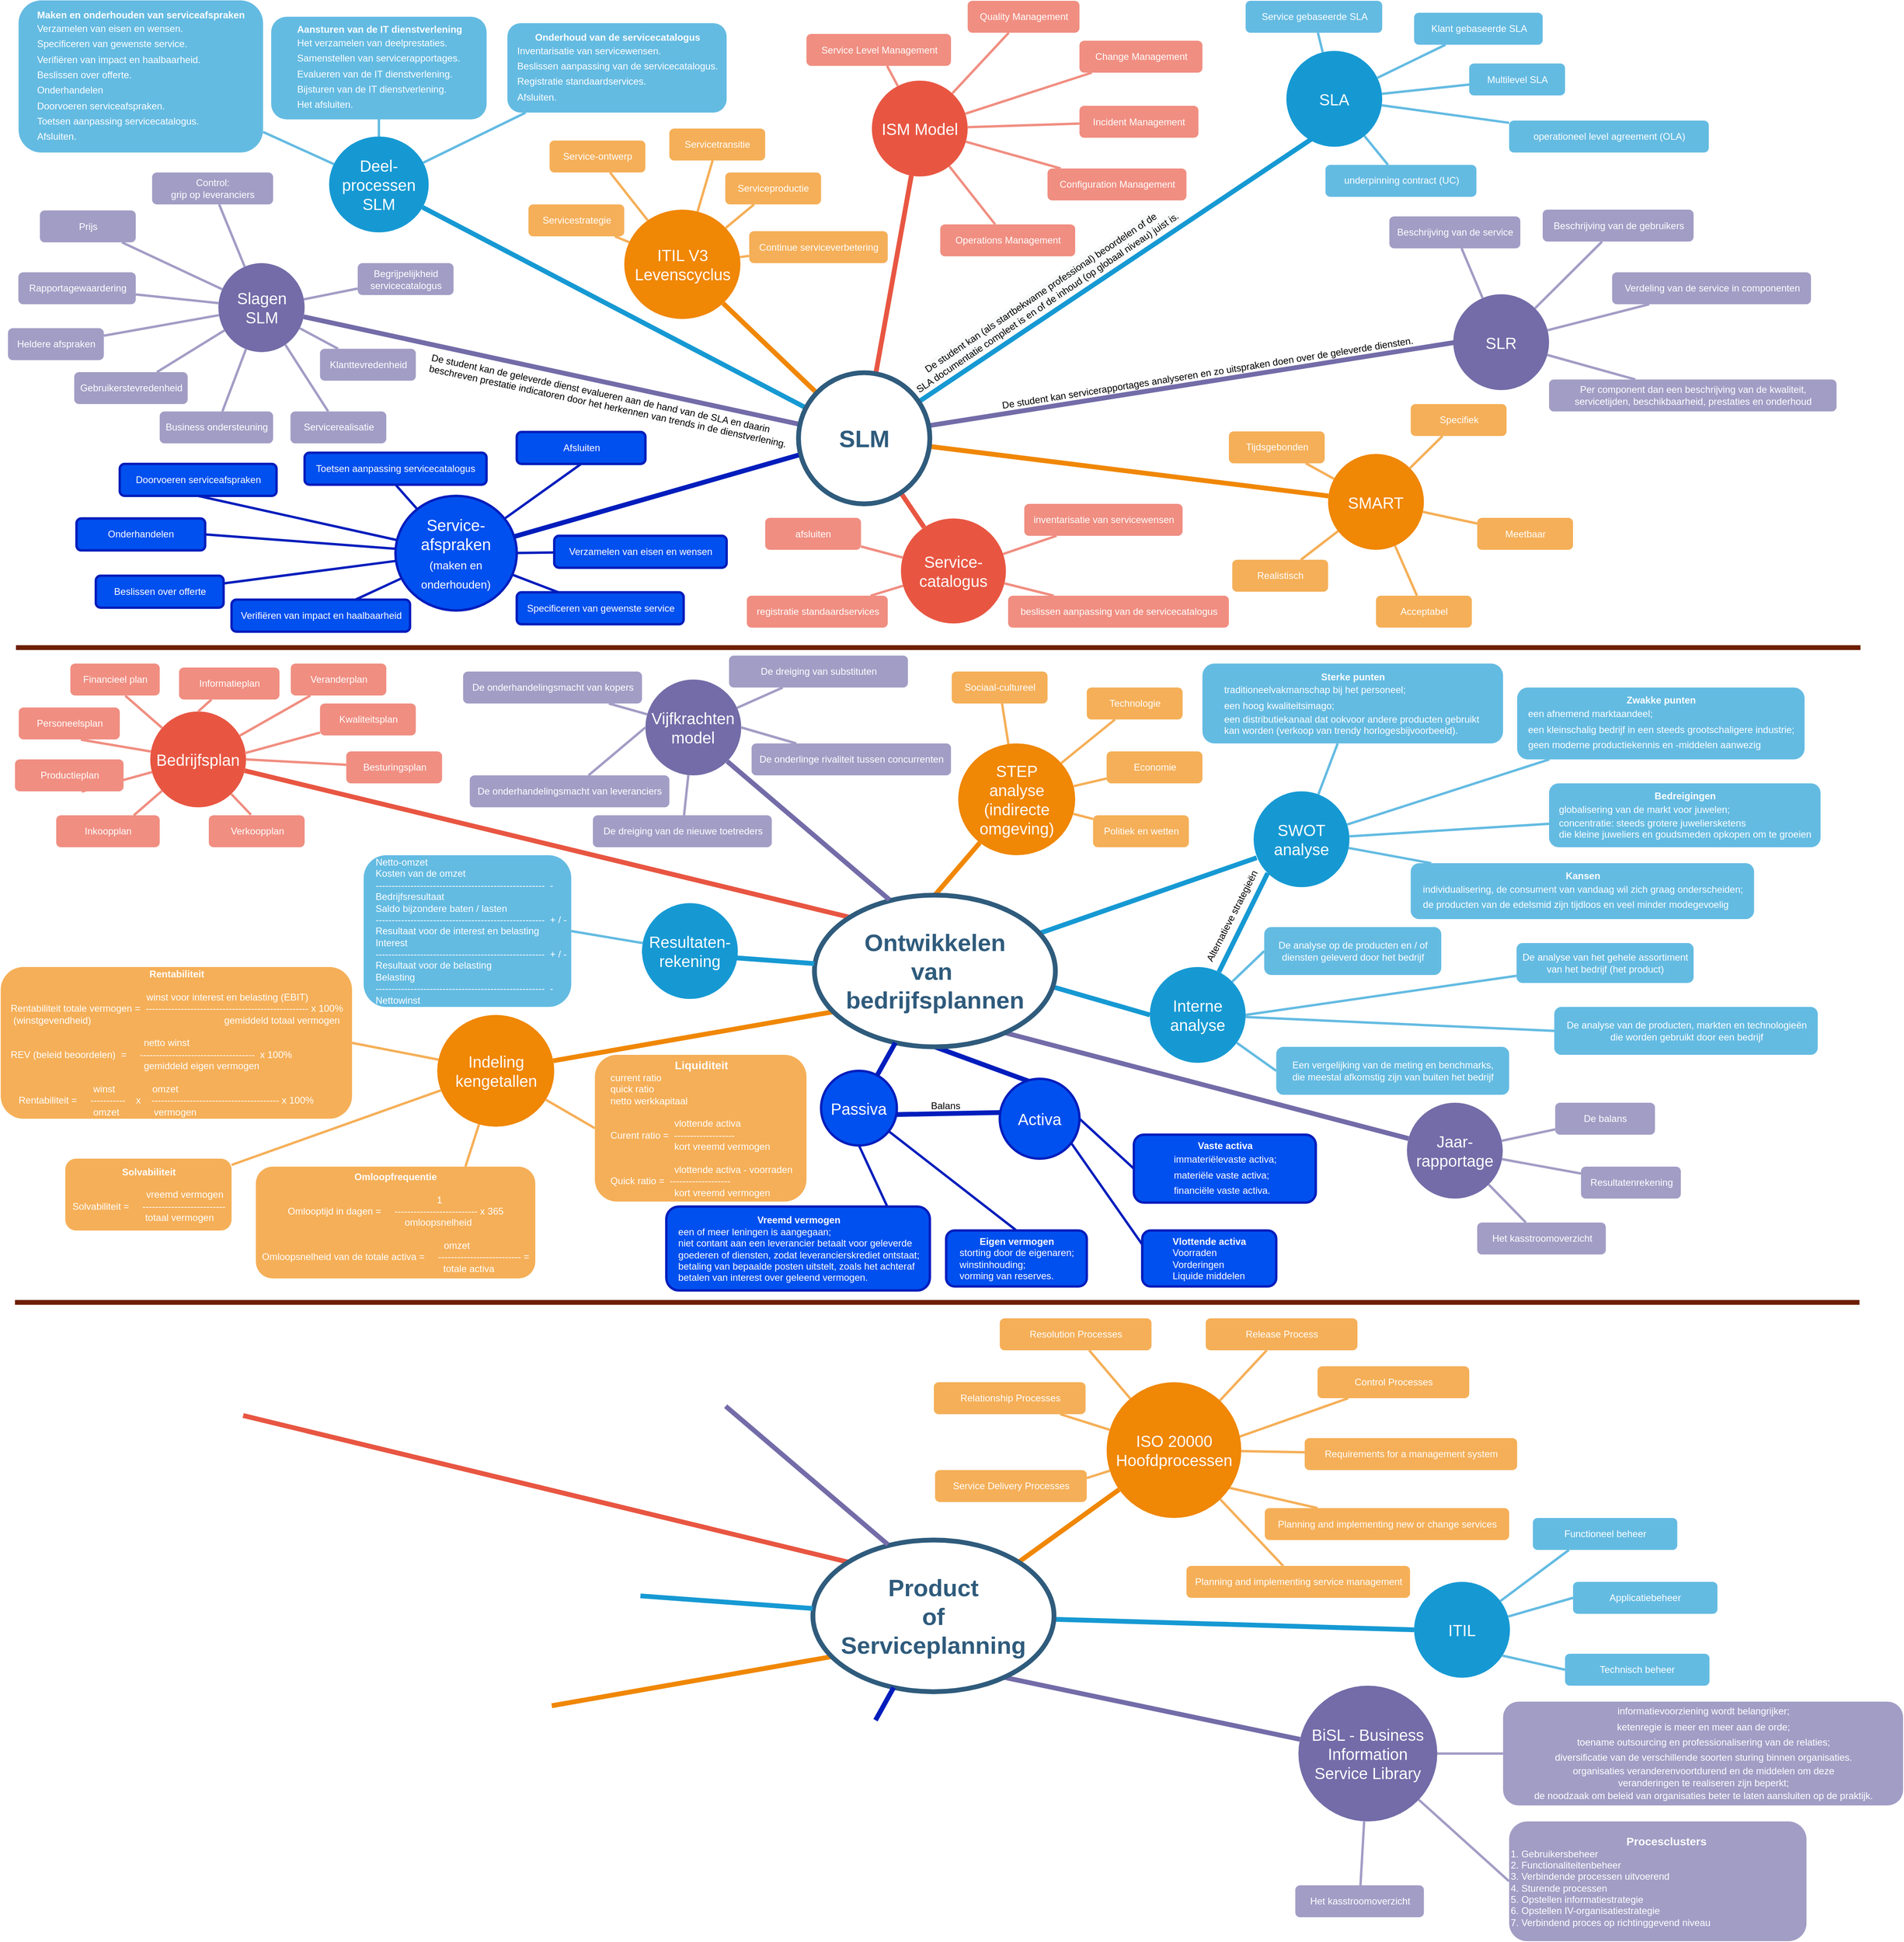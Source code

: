 <mxfile version="12.5.5" type="github">
  <diagram id="6a731a19-8d31-9384-78a2-239565b7b9f0" name="Page-1">
    <mxGraphModel dx="4764" dy="1366" grid="1" gridSize="10" guides="1" tooltips="1" connect="1" arrows="1" fold="1" page="1" pageScale="1" pageWidth="1169" pageHeight="827" background="#ffffff" math="0" shadow="0">
      <root>
        <mxCell id="0"/>
        <mxCell id="1" parent="0"/>
        <mxCell id="voT6KS4KQfKfTc6dw4Qr-1668" value="" style="edgeStyle=none;endArrow=none;strokeWidth=3;strokeColor=#F5AF58;html=1;" edge="1" parent="1" target="voT6KS4KQfKfTc6dw4Qr-1667">
          <mxGeometry x="40.19" y="2010" width="100" height="100" as="geometry">
            <mxPoint x="360" y="1880" as="sourcePoint"/>
            <mxPoint x="140.19" y="2010" as="targetPoint"/>
          </mxGeometry>
        </mxCell>
        <mxCell id="voT6KS4KQfKfTc6dw4Qr-1664" value="" style="edgeStyle=none;endArrow=none;strokeWidth=3;strokeColor=#F5AF58;html=1;" edge="1" parent="1" target="voT6KS4KQfKfTc6dw4Qr-1663">
          <mxGeometry x="21.25" y="1870" width="100" height="100" as="geometry">
            <mxPoint x="380" y="1819" as="sourcePoint"/>
            <mxPoint x="121.25" y="1870" as="targetPoint"/>
          </mxGeometry>
        </mxCell>
        <mxCell id="voT6KS4KQfKfTc6dw4Qr-1625" value="" style="edgeStyle=none;endArrow=none;strokeWidth=3;strokeColor=#F5AF58;html=1;entryX=0.75;entryY=0;entryDx=0;entryDy=0;" edge="1" parent="1" target="voT6KS4KQfKfTc6dw4Qr-1624" source="voT6KS4KQfKfTc6dw4Qr-1620">
          <mxGeometry x="-1270.52" y="775.39" width="100" height="100" as="geometry">
            <mxPoint x="-290" y="1347" as="sourcePoint"/>
            <mxPoint x="-1170.52" y="775.39" as="targetPoint"/>
          </mxGeometry>
        </mxCell>
        <mxCell id="voT6KS4KQfKfTc6dw4Qr-1619" style="endArrow=none;strokeWidth=6;strokeColor=#f08705;html=1;exitX=0.077;exitY=0.769;exitDx=0;exitDy=0;exitPerimeter=0;" edge="1" parent="1" target="voT6KS4KQfKfTc6dw4Qr-1620" source="61DMd2a8S4PAV4XTqUyv-1561">
          <mxGeometry relative="1" as="geometry">
            <mxPoint x="-560.685" y="1480" as="sourcePoint"/>
          </mxGeometry>
        </mxCell>
        <mxCell id="voT6KS4KQfKfTc6dw4Qr-1615" value="" style="edgeStyle=none;endArrow=none;strokeWidth=3;strokeColor=#001DBC;html=1;fillColor=#0050ef;entryX=0;entryY=0.25;entryDx=0;entryDy=0;exitX=0.87;exitY=0.767;exitDx=0;exitDy=0;exitPerimeter=0;" edge="1" parent="1" source="voT6KS4KQfKfTc6dw4Qr-1605" target="voT6KS4KQfKfTc6dw4Qr-1612">
          <mxGeometry x="-1748.46" y="1474.22" width="100" height="100" as="geometry">
            <mxPoint x="99.79" y="1451.75" as="sourcePoint"/>
            <mxPoint x="171.97" y="1452.5" as="targetPoint"/>
          </mxGeometry>
        </mxCell>
        <mxCell id="voT6KS4KQfKfTc6dw4Qr-1608" style="endArrow=none;strokeWidth=6;strokeColor=#001DBC;html=1;fillColor=#0050ef;exitX=0.5;exitY=1;exitDx=0;exitDy=0;entryX=0.473;entryY=0.07;entryDx=0;entryDy=0;entryPerimeter=0;" edge="1" parent="1" source="61DMd2a8S4PAV4XTqUyv-1561" target="voT6KS4KQfKfTc6dw4Qr-1605">
          <mxGeometry relative="1" as="geometry">
            <mxPoint x="141.885" y="1377.93" as="sourcePoint"/>
            <mxPoint x="-214.361" y="1480.002" as="targetPoint"/>
          </mxGeometry>
        </mxCell>
        <mxCell id="voT6KS4KQfKfTc6dw4Qr-1600" style="endArrow=none;strokeWidth=6;strokeColor=#736ca8;html=1;entryX=0.762;entryY=0.895;entryDx=0;entryDy=0;entryPerimeter=0;" edge="1" parent="1" source="voT6KS4KQfKfTc6dw4Qr-1597" target="61DMd2a8S4PAV4XTqUyv-1561">
          <mxGeometry relative="1" as="geometry">
            <mxPoint x="141.884" y="1446.64" as="sourcePoint"/>
            <mxPoint x="-61.244" y="1273.366" as="targetPoint"/>
          </mxGeometry>
        </mxCell>
        <mxCell id="voT6KS4KQfKfTc6dw4Qr-1587" style="endArrow=none;strokeWidth=6;strokeColor=#1699D3;html=1;entryX=0;entryY=0.5;entryDx=0;entryDy=0;exitX=0.995;exitY=0.607;exitDx=0;exitDy=0;exitPerimeter=0;" edge="1" parent="1" target="voT6KS4KQfKfTc6dw4Qr-1586" source="61DMd2a8S4PAV4XTqUyv-1561">
          <mxGeometry relative="1" as="geometry">
            <mxPoint x="1401.68" y="1950" as="targetPoint"/>
            <mxPoint x="294.376" y="1598.709" as="sourcePoint"/>
          </mxGeometry>
        </mxCell>
        <mxCell id="voT6KS4KQfKfTc6dw4Qr-1576" style="endArrow=none;strokeWidth=6;strokeColor=#1699D3;html=1;entryX=0.032;entryY=0.693;entryDx=0;entryDy=0;entryPerimeter=0;exitX=0.935;exitY=0.251;exitDx=0;exitDy=0;exitPerimeter=0;" edge="1" parent="1" target="voT6KS4KQfKfTc6dw4Qr-1575" source="61DMd2a8S4PAV4XTqUyv-1561">
          <mxGeometry relative="1" as="geometry">
            <mxPoint x="1239.44" y="1530" as="targetPoint"/>
            <mxPoint x="240.001" y="1342.157" as="sourcePoint"/>
          </mxGeometry>
        </mxCell>
        <mxCell id="voT6KS4KQfKfTc6dw4Qr-1567" style="endArrow=none;strokeWidth=6;strokeColor=#f08705;html=1;exitX=0.5;exitY=0;exitDx=0;exitDy=0;" edge="1" parent="1" target="voT6KS4KQfKfTc6dw4Qr-1565" source="61DMd2a8S4PAV4XTqUyv-1561">
          <mxGeometry relative="1" as="geometry">
            <mxPoint x="368.516" y="1096.182" as="sourcePoint"/>
          </mxGeometry>
        </mxCell>
        <mxCell id="1350" value="Deel- processen SLM" style="ellipse;whiteSpace=wrap;html=1;shadow=0;fontFamily=Helvetica;fontSize=20;fontColor=#FFFFFF;align=center;strokeWidth=3;fillColor=#1699D3;strokeColor=none;" parent="1" vertex="1">
          <mxGeometry x="-757.84" y="190" width="124.71" height="120" as="geometry"/>
        </mxCell>
        <mxCell id="1351" value="ITIL V3&lt;br&gt;Levenscyclus" style="ellipse;whiteSpace=wrap;html=1;shadow=0;fontFamily=Helvetica;fontSize=20;fontColor=#FFFFFF;align=center;strokeWidth=3;fillColor=#F08705;strokeColor=none;gradientColor=none;" parent="1" vertex="1">
          <mxGeometry x="-388.21" y="281.5" width="145.5" height="137" as="geometry"/>
        </mxCell>
        <mxCell id="1352" value="ISM Model" style="ellipse;whiteSpace=wrap;html=1;shadow=0;fontFamily=Helvetica;fontSize=20;fontColor=#FFFFFF;align=center;strokeWidth=3;fillColor=#E85642;strokeColor=none;" parent="1" vertex="1">
          <mxGeometry x="-78.12" y="120" width="120" height="120" as="geometry"/>
        </mxCell>
        <mxCell id="1353" value="SLA" style="ellipse;whiteSpace=wrap;html=1;shadow=0;fontFamily=Helvetica;fontSize=20;fontColor=#FFFFFF;align=center;strokeWidth=3;fillColor=#1699D3;strokeColor=none;" parent="1" vertex="1">
          <mxGeometry x="441" y="82.72" width="120" height="120" as="geometry"/>
        </mxCell>
        <mxCell id="1354" value="SLR" style="ellipse;whiteSpace=wrap;html=1;shadow=0;fontFamily=Helvetica;fontSize=20;fontColor=#FFFFFF;align=center;strokeWidth=3;fillColor=#736ca8;strokeColor=none;" parent="1" vertex="1">
          <mxGeometry x="650.0" y="387.5" width="120" height="120" as="geometry"/>
        </mxCell>
        <mxCell id="1355" value="SMART" style="ellipse;whiteSpace=wrap;html=1;shadow=0;fontFamily=Helvetica;fontSize=20;fontColor=#FFFFFF;align=center;strokeWidth=3;fillColor=#F08705;strokeColor=none;" parent="1" vertex="1">
          <mxGeometry x="493.25" y="587.5" width="120" height="120" as="geometry"/>
        </mxCell>
        <mxCell id="1356" value="Service- catalogus" style="ellipse;whiteSpace=wrap;html=1;shadow=0;fontFamily=Helvetica;fontSize=20;fontColor=#FFFFFF;align=center;strokeWidth=3;fillColor=#E85642;strokeColor=none;" parent="1" vertex="1">
          <mxGeometry x="-41.71" y="668.28" width="131.5" height="131.5" as="geometry"/>
        </mxCell>
        <mxCell id="1357" value="Servicestrategie" style="rounded=1;fillColor=#f5af58;strokeColor=none;strokeWidth=3;shadow=0;html=1;fontColor=#FFFFFF;" parent="1" vertex="1">
          <mxGeometry x="-508.21" y="275" width="120" height="40" as="geometry"/>
        </mxCell>
        <mxCell id="1358" value="&lt;b&gt;Aansturen van de IT dienstverlening&lt;/b&gt;&lt;br&gt;&lt;table border=&quot;0&quot; cellpadding=&quot;0&quot; cellspacing=&quot;0&quot; width=&quot;65&quot; style=&quot;border-collapse: collapse ; width: 49pt&quot;&gt; &lt;colgroup&gt;&lt;col width=&quot;65&quot; style=&quot;width: 49pt&quot;&gt;&lt;/colgroup&gt; &lt;tbody&gt;&lt;tr style=&quot;height: 14.5pt&quot;&gt;  &lt;td height=&quot;19&quot; class=&quot;xl76&quot; width=&quot;65&quot; style=&quot;text-align: left ; height: 14.5pt ; width: 49pt&quot;&gt;Het verzamelen van deelprestaties.&lt;/td&gt; &lt;/tr&gt; &lt;tr style=&quot;height: 14.5pt&quot;&gt;  &lt;td height=&quot;19&quot; class=&quot;xl76&quot; style=&quot;text-align: left ; height: 14.5pt&quot;&gt;Samenstellen van servicerapportages.&lt;/td&gt; &lt;/tr&gt; &lt;tr style=&quot;height: 14.5pt&quot;&gt;  &lt;td height=&quot;19&quot; class=&quot;xl76&quot; style=&quot;text-align: left ; height: 14.5pt&quot;&gt;Evalueren van de IT dienstverlening.&lt;/td&gt; &lt;/tr&gt; &lt;tr style=&quot;height: 14.5pt&quot;&gt;  &lt;td height=&quot;19&quot; class=&quot;xl76&quot; style=&quot;text-align: left ; height: 14.5pt&quot;&gt;Bijsturen van de IT dienstverlening.&lt;/td&gt; &lt;/tr&gt; &lt;tr style=&quot;height: 14.5pt&quot;&gt;  &lt;td height=&quot;19&quot; class=&quot;xl76&quot; style=&quot;text-align: left ; height: 14.5pt&quot;&gt;Het afsluiten.&lt;/td&gt; &lt;/tr&gt;&lt;/tbody&gt;&lt;/table&gt;" style="rounded=1;fillColor=#64BBE2;strokeColor=none;strokeWidth=3;shadow=0;html=1;fontColor=#FFFFFF;" parent="1" vertex="1">
          <mxGeometry x="-830.39" y="40" width="269.8" height="128.5" as="geometry"/>
        </mxCell>
        <mxCell id="1359" style="endArrow=none;strokeWidth=6;strokeColor=#1699D3;html=1;" parent="1" source="1515" target="1350" edge="1">
          <mxGeometry relative="1" as="geometry"/>
        </mxCell>
        <mxCell id="1360" style="endArrow=none;strokeWidth=6;strokeColor=#f08705;html=1;" parent="1" source="1515" target="1351" edge="1">
          <mxGeometry relative="1" as="geometry"/>
        </mxCell>
        <mxCell id="1361" style="endArrow=none;strokeWidth=6;strokeColor=#E85642;html=1;" parent="1" source="1515" target="1352" edge="1">
          <mxGeometry relative="1" as="geometry"/>
        </mxCell>
        <mxCell id="1362" style="endArrow=none;strokeWidth=6;strokeColor=#1699D3;html=1;entryX=0.256;entryY=0.924;entryDx=0;entryDy=0;entryPerimeter=0;" parent="1" source="1515" target="1353" edge="1">
          <mxGeometry relative="1" as="geometry">
            <mxPoint x="980" y="710" as="targetPoint"/>
          </mxGeometry>
        </mxCell>
        <mxCell id="61DMd2a8S4PAV4XTqUyv-1545" value="&lt;span style=&quot;text-align: left ; background-color: rgb(248 , 249 , 250)&quot;&gt;De student kan (als startbekwame professional) beoordelen of de &lt;br&gt;SLA documentatie compleet is en of de inhoud (op globaal niveau) juist is.&lt;/span&gt;" style="text;html=1;align=center;verticalAlign=middle;resizable=0;points=[];labelBackgroundColor=#ffffff;rotation=326;" parent="1362" vertex="1" connectable="0">
          <mxGeometry x="-0.163" y="1" relative="1" as="geometry">
            <mxPoint x="-49.42" y="8" as="offset"/>
          </mxGeometry>
        </mxCell>
        <mxCell id="1363" style="endArrow=none;strokeWidth=6;strokeColor=#736CA8;html=1;" parent="1" source="1515" target="1516" edge="1">
          <mxGeometry relative="1" as="geometry"/>
        </mxCell>
        <mxCell id="1364" style="endArrow=none;strokeWidth=6;strokeColor=#736ca8;html=1;exitX=0.997;exitY=0.403;exitDx=0;exitDy=0;exitPerimeter=0;" parent="1" source="1515" edge="1">
          <mxGeometry relative="1" as="geometry">
            <mxPoint x="380" y="470" as="sourcePoint"/>
            <mxPoint x="651" y="448" as="targetPoint"/>
          </mxGeometry>
        </mxCell>
        <mxCell id="1365" value="" style="edgeStyle=none;endArrow=none;strokeWidth=6;strokeColor=#F08705;html=1;" parent="1" source="1515" target="1355" edge="1">
          <mxGeometry x="-927.21" y="170" width="100" height="100" as="geometry">
            <mxPoint x="-927.21" y="270" as="sourcePoint"/>
            <mxPoint x="-827.21" y="170" as="targetPoint"/>
          </mxGeometry>
        </mxCell>
        <mxCell id="1366" value="" style="edgeStyle=none;endArrow=none;strokeWidth=6;strokeColor=#E85642;html=1;" parent="1" source="1515" target="1356" edge="1">
          <mxGeometry x="-927.21" y="170" width="100" height="100" as="geometry">
            <mxPoint x="-927.21" y="270" as="sourcePoint"/>
            <mxPoint x="-827.21" y="170" as="targetPoint"/>
          </mxGeometry>
        </mxCell>
        <mxCell id="1367" value="&lt;b&gt;Maken en onderhouden van serviceafspraken&lt;/b&gt;&lt;br&gt;&lt;table border=&quot;0&quot; cellpadding=&quot;0&quot; cellspacing=&quot;0&quot; width=&quot;65&quot; style=&quot;border-collapse: collapse ; width: 49pt&quot;&gt; &lt;colgroup&gt;&lt;col width=&quot;65&quot; style=&quot;width: 49pt&quot;&gt;&lt;/colgroup&gt; &lt;tbody&gt;&lt;tr style=&quot;height: 14.5pt&quot;&gt;  &lt;td height=&quot;19&quot; class=&quot;xl76&quot; width=&quot;65&quot; style=&quot;text-align: left ; height: 14.5pt ; width: 49pt&quot;&gt;Verzamelen van eisen en wensen.&lt;/td&gt; &lt;/tr&gt; &lt;tr style=&quot;height: 14.5pt&quot;&gt;  &lt;td height=&quot;19&quot; class=&quot;xl76&quot; style=&quot;text-align: left ; height: 14.5pt&quot;&gt;Specificeren van gewenste service.&lt;/td&gt; &lt;/tr&gt; &lt;tr style=&quot;height: 14.5pt&quot;&gt;  &lt;td height=&quot;19&quot; class=&quot;xl76&quot; style=&quot;text-align: left ; height: 14.5pt&quot;&gt;Verifiëren van impact en haalbaarheid.&lt;/td&gt; &lt;/tr&gt; &lt;tr style=&quot;height: 14.5pt&quot;&gt;  &lt;td height=&quot;19&quot; class=&quot;xl76&quot; style=&quot;text-align: left ; height: 14.5pt&quot;&gt;Beslissen over offerte.&lt;/td&gt; &lt;/tr&gt; &lt;tr style=&quot;height: 14.5pt&quot;&gt;  &lt;td height=&quot;19&quot; class=&quot;xl76&quot; style=&quot;text-align: left ; height: 14.5pt&quot;&gt;Onderhandelen&lt;/td&gt; &lt;/tr&gt; &lt;tr style=&quot;height: 14.5pt&quot;&gt;  &lt;td height=&quot;19&quot; class=&quot;xl76&quot; style=&quot;text-align: left ; height: 14.5pt&quot;&gt;Doorvoeren serviceafspraken.&lt;/td&gt; &lt;/tr&gt; &lt;tr style=&quot;height: 14.5pt&quot;&gt;  &lt;td height=&quot;19&quot; class=&quot;xl76&quot; style=&quot;text-align: left ; height: 14.5pt&quot;&gt;Toetsen aanpassing servicecatalogus.&lt;/td&gt; &lt;/tr&gt; &lt;tr style=&quot;height: 14.5pt&quot;&gt;  &lt;td height=&quot;19&quot; class=&quot;xl76&quot; style=&quot;text-align: left ; height: 14.5pt&quot;&gt;Afsluiten.&lt;/td&gt; &lt;/tr&gt;&lt;/tbody&gt;&lt;/table&gt;" style="rounded=1;fillColor=#64BBE2;strokeColor=none;strokeWidth=3;shadow=0;html=1;fontColor=#FFFFFF;" parent="1" vertex="1">
          <mxGeometry x="-1146.75" y="19.5" width="306.21" height="190.5" as="geometry"/>
        </mxCell>
        <mxCell id="1368" value="&lt;b&gt;Onderhoud van de servicecatalogus&lt;/b&gt;&lt;br&gt;&lt;table border=&quot;0&quot; cellpadding=&quot;0&quot; cellspacing=&quot;0&quot; width=&quot;65&quot; style=&quot;border-collapse: collapse ; width: 49pt&quot;&gt; &lt;colgroup&gt;&lt;col width=&quot;65&quot; style=&quot;width: 49pt&quot;&gt;&lt;/colgroup&gt; &lt;tbody&gt;&lt;tr style=&quot;height: 14.5pt&quot;&gt;  &lt;td height=&quot;19&quot; class=&quot;xl76&quot; width=&quot;65&quot; style=&quot;text-align: left ; height: 14.5pt ; width: 49pt&quot;&gt;Inventarisatie van servicewensen.&lt;/td&gt; &lt;/tr&gt; &lt;tr style=&quot;height: 14.5pt&quot;&gt;  &lt;td height=&quot;19&quot; class=&quot;xl76&quot; style=&quot;text-align: left ; height: 14.5pt&quot;&gt;Beslissen aanpassing van de servicecatalogus.&lt;/td&gt; &lt;/tr&gt; &lt;tr style=&quot;height: 14.5pt&quot;&gt;  &lt;td height=&quot;19&quot; class=&quot;xl76&quot; style=&quot;text-align: left ; height: 14.5pt&quot;&gt;Registratie standaardservices.&lt;/td&gt; &lt;/tr&gt; &lt;tr style=&quot;height: 14.5pt&quot;&gt;  &lt;td height=&quot;19&quot; class=&quot;xl76&quot; style=&quot;text-align: left ; height: 14.5pt&quot;&gt;Afsluiten.&lt;/td&gt; &lt;/tr&gt;&lt;/tbody&gt;&lt;/table&gt;" style="rounded=1;fillColor=#64BBE2;strokeColor=none;strokeWidth=3;shadow=0;html=1;fontColor=#FFFFFF;" parent="1" vertex="1">
          <mxGeometry x="-534.54" y="48" width="274.54" height="112" as="geometry"/>
        </mxCell>
        <mxCell id="1378" value="" style="edgeStyle=none;endArrow=none;strokeWidth=3;strokeColor=#64BBE2;html=1;" parent="1" source="1350" target="1367" edge="1">
          <mxGeometry x="-1329.71" width="100" height="100" as="geometry">
            <mxPoint x="-1329.71" y="100" as="sourcePoint"/>
            <mxPoint x="-1229.71" as="targetPoint"/>
          </mxGeometry>
        </mxCell>
        <mxCell id="1379" value="" style="edgeStyle=none;endArrow=none;strokeWidth=3;strokeColor=#64BBE2;html=1;" parent="1" source="1350" target="1358" edge="1">
          <mxGeometry x="-1329.71" width="100" height="100" as="geometry">
            <mxPoint x="-1329.71" y="100" as="sourcePoint"/>
            <mxPoint x="-1229.71" as="targetPoint"/>
          </mxGeometry>
        </mxCell>
        <mxCell id="1380" value="" style="edgeStyle=none;endArrow=none;strokeWidth=3;strokeColor=#64BBE2;html=1;" parent="1" source="1350" target="1368" edge="1">
          <mxGeometry x="-1329.71" width="100" height="100" as="geometry">
            <mxPoint x="-1329.71" y="100" as="sourcePoint"/>
            <mxPoint x="-1229.71" as="targetPoint"/>
          </mxGeometry>
        </mxCell>
        <mxCell id="1388" value="Service-ontwerp" style="rounded=1;fillColor=#f5af58;strokeColor=none;strokeWidth=3;shadow=0;html=1;fontColor=#FFFFFF;" parent="1" vertex="1">
          <mxGeometry x="-481.71" y="195" width="120" height="40" as="geometry"/>
        </mxCell>
        <mxCell id="1389" value="Servicetransitie" style="rounded=1;fillColor=#f5af58;strokeColor=none;strokeWidth=3;shadow=0;html=1;fontColor=#FFFFFF;" parent="1" vertex="1">
          <mxGeometry x="-331.71" y="180" width="120" height="40" as="geometry"/>
        </mxCell>
        <mxCell id="1390" value="Serviceproductie" style="rounded=1;fillColor=#f5af58;strokeColor=none;strokeWidth=3;shadow=0;html=1;fontColor=#FFFFFF;" parent="1" vertex="1">
          <mxGeometry x="-261.71" y="235" width="120" height="40" as="geometry"/>
        </mxCell>
        <mxCell id="1391" value="Continue serviceverbetering" style="rounded=1;fillColor=#f5af58;strokeColor=none;strokeWidth=3;shadow=0;html=1;fontColor=#FFFFFF;" parent="1" vertex="1">
          <mxGeometry x="-231.71" y="308.5" width="173.5" height="40" as="geometry"/>
        </mxCell>
        <mxCell id="1399" value="" style="edgeStyle=none;endArrow=none;strokeWidth=3;strokeColor=#F5AF58;html=1;" parent="1" source="1351" target="1357" edge="1">
          <mxGeometry x="-1104.71" y="-35" width="100" height="100" as="geometry">
            <mxPoint x="-1104.71" y="65" as="sourcePoint"/>
            <mxPoint x="-1004.71" y="-35" as="targetPoint"/>
          </mxGeometry>
        </mxCell>
        <mxCell id="1400" value="" style="edgeStyle=none;endArrow=none;strokeWidth=3;strokeColor=#F5AF58;html=1;" parent="1" source="1351" target="1388" edge="1">
          <mxGeometry x="-1104.71" y="-35" width="100" height="100" as="geometry">
            <mxPoint x="-1104.71" y="65" as="sourcePoint"/>
            <mxPoint x="-1004.71" y="-35" as="targetPoint"/>
          </mxGeometry>
        </mxCell>
        <mxCell id="1401" value="" style="edgeStyle=none;endArrow=none;strokeWidth=3;strokeColor=#F5AF58;html=1;" parent="1" source="1351" target="1389" edge="1">
          <mxGeometry x="-1104.71" y="-35" width="100" height="100" as="geometry">
            <mxPoint x="-1104.71" y="65" as="sourcePoint"/>
            <mxPoint x="-1004.71" y="-35" as="targetPoint"/>
          </mxGeometry>
        </mxCell>
        <mxCell id="1402" value="" style="edgeStyle=none;endArrow=none;strokeWidth=3;strokeColor=#F5AF58;html=1;" parent="1" source="1351" target="1390" edge="1">
          <mxGeometry x="-1104.71" y="-35" width="100" height="100" as="geometry">
            <mxPoint x="-1104.71" y="65" as="sourcePoint"/>
            <mxPoint x="-1004.71" y="-35" as="targetPoint"/>
          </mxGeometry>
        </mxCell>
        <mxCell id="1403" value="" style="edgeStyle=none;endArrow=none;strokeWidth=3;strokeColor=#F5AF58;html=1;" parent="1" source="1351" target="1391" edge="1">
          <mxGeometry x="-1104.71" y="-35" width="100" height="100" as="geometry">
            <mxPoint x="-1104.71" y="65" as="sourcePoint"/>
            <mxPoint x="-1004.71" y="-35" as="targetPoint"/>
          </mxGeometry>
        </mxCell>
        <mxCell id="1413" value="Service Level Management" style="rounded=1;fillColor=#f08e81;strokeColor=none;strokeWidth=3;shadow=0;html=1;fontColor=#FFFFFF;" parent="1" vertex="1">
          <mxGeometry x="-160.0" y="61.5" width="181" height="40" as="geometry"/>
        </mxCell>
        <mxCell id="1414" value="Quality Management" style="rounded=1;fillColor=#f08e81;strokeColor=none;strokeWidth=3;shadow=0;html=1;fontColor=#FFFFFF;" parent="1" vertex="1">
          <mxGeometry x="41.88" y="20" width="140" height="40" as="geometry"/>
        </mxCell>
        <mxCell id="1415" value="Change Management" style="rounded=1;fillColor=#f08e81;strokeColor=none;strokeWidth=3;shadow=0;html=1;fontColor=#FFFFFF;" parent="1" vertex="1">
          <mxGeometry x="181.88" y="70" width="154" height="40" as="geometry"/>
        </mxCell>
        <mxCell id="1416" value="Incident Management" style="rounded=1;fillColor=#f08e81;strokeColor=none;strokeWidth=3;shadow=0;html=1;fontColor=#FFFFFF;" parent="1" vertex="1">
          <mxGeometry x="181.88" y="151.5" width="149" height="40" as="geometry"/>
        </mxCell>
        <mxCell id="1417" value="Configuration Management" style="rounded=1;fillColor=#f08e81;strokeColor=none;strokeWidth=3;shadow=0;html=1;fontColor=#FFFFFF;" parent="1" vertex="1">
          <mxGeometry x="141.88" y="230" width="174" height="40" as="geometry"/>
        </mxCell>
        <mxCell id="1418" value="Operations Management" style="rounded=1;fillColor=#f08e81;strokeColor=none;strokeWidth=3;shadow=0;html=1;fontColor=#FFFFFF;" parent="1" vertex="1">
          <mxGeometry x="7.54" y="300" width="169" height="40" as="geometry"/>
        </mxCell>
        <mxCell id="1424" value="" style="edgeStyle=none;endArrow=none;strokeWidth=3;strokeColor=#F08E81;html=1;" parent="1" source="1352" target="1413" edge="1">
          <mxGeometry x="-1077.21" y="50" width="100" height="100" as="geometry">
            <mxPoint x="-1077.21" y="150" as="sourcePoint"/>
            <mxPoint x="-977.21" y="50" as="targetPoint"/>
          </mxGeometry>
        </mxCell>
        <mxCell id="1425" value="" style="edgeStyle=none;endArrow=none;strokeWidth=3;strokeColor=#F08E81;html=1;" parent="1" source="1352" target="1414" edge="1">
          <mxGeometry x="-1077.21" y="50" width="100" height="100" as="geometry">
            <mxPoint x="-1077.21" y="150" as="sourcePoint"/>
            <mxPoint x="-977.21" y="50" as="targetPoint"/>
          </mxGeometry>
        </mxCell>
        <mxCell id="1426" value="" style="edgeStyle=none;endArrow=none;strokeWidth=3;strokeColor=#F08E81;html=1;" parent="1" source="1352" target="1415" edge="1">
          <mxGeometry x="-1077.21" y="50" width="100" height="100" as="geometry">
            <mxPoint x="-1077.21" y="150" as="sourcePoint"/>
            <mxPoint x="-977.21" y="50" as="targetPoint"/>
          </mxGeometry>
        </mxCell>
        <mxCell id="1427" value="" style="edgeStyle=none;endArrow=none;strokeWidth=3;strokeColor=#F08E81;html=1;" parent="1" source="1352" target="1416" edge="1">
          <mxGeometry x="-1077.21" y="50" width="100" height="100" as="geometry">
            <mxPoint x="-1077.21" y="150" as="sourcePoint"/>
            <mxPoint x="-977.21" y="50" as="targetPoint"/>
          </mxGeometry>
        </mxCell>
        <mxCell id="1428" value="" style="edgeStyle=none;endArrow=none;strokeWidth=3;strokeColor=#F08E81;html=1;" parent="1" source="1352" target="1417" edge="1">
          <mxGeometry x="-1077.21" y="50" width="100" height="100" as="geometry">
            <mxPoint x="-1077.21" y="150" as="sourcePoint"/>
            <mxPoint x="-977.21" y="50" as="targetPoint"/>
          </mxGeometry>
        </mxCell>
        <mxCell id="1429" value="" style="edgeStyle=none;endArrow=none;strokeWidth=3;strokeColor=#F08E81;html=1;" parent="1" source="1352" target="1418" edge="1">
          <mxGeometry x="-1077.21" y="50" width="100" height="100" as="geometry">
            <mxPoint x="-1077.21" y="150" as="sourcePoint"/>
            <mxPoint x="-977.21" y="50" as="targetPoint"/>
          </mxGeometry>
        </mxCell>
        <mxCell id="1435" value="Service gebaseerde SLA" style="rounded=1;fillColor=#64BBE2;strokeColor=none;strokeWidth=3;shadow=0;html=1;fontColor=#FFFFFF;" parent="1" vertex="1">
          <mxGeometry x="390" y="20" width="171" height="40" as="geometry"/>
        </mxCell>
        <mxCell id="1436" value="Klant gebaseerde SLA" style="rounded=1;fillColor=#64BBE2;strokeColor=none;strokeWidth=3;shadow=0;html=1;fontColor=#FFFFFF;" parent="1" vertex="1">
          <mxGeometry x="601" y="35" width="161" height="40" as="geometry"/>
        </mxCell>
        <mxCell id="1437" value="Multilevel SLA" style="rounded=1;fillColor=#64BBE2;strokeColor=none;strokeWidth=3;shadow=0;html=1;fontColor=#FFFFFF;" parent="1" vertex="1">
          <mxGeometry x="670" y="98.5" width="120" height="40" as="geometry"/>
        </mxCell>
        <mxCell id="1439" value="underpinning contract (UC)" style="rounded=1;fillColor=#64BBE2;strokeColor=none;strokeWidth=3;shadow=0;html=1;fontColor=#FFFFFF;" parent="1" vertex="1">
          <mxGeometry x="490" y="225.44" width="189" height="40" as="geometry"/>
        </mxCell>
        <mxCell id="1440" value="operationeel level agreement (OLA)" style="rounded=1;fillColor=#64BBE2;strokeColor=none;strokeWidth=3;shadow=0;html=1;fontColor=#FFFFFF;" parent="1" vertex="1">
          <mxGeometry x="720" y="170" width="250" height="40" as="geometry"/>
        </mxCell>
        <mxCell id="1446" value="" style="edgeStyle=none;endArrow=none;strokeWidth=3;strokeColor=#64BBE2;html=1;" parent="1" source="1353" target="1435" edge="1">
          <mxGeometry x="-1132.21" y="140" width="100" height="100" as="geometry">
            <mxPoint x="-1132.21" y="240" as="sourcePoint"/>
            <mxPoint x="-1032.21" y="140" as="targetPoint"/>
          </mxGeometry>
        </mxCell>
        <mxCell id="1447" value="" style="edgeStyle=none;endArrow=none;strokeWidth=3;strokeColor=#64BBE2;html=1;" parent="1" source="1353" target="1436" edge="1">
          <mxGeometry x="-1132.21" y="140" width="100" height="100" as="geometry">
            <mxPoint x="-1132.21" y="240" as="sourcePoint"/>
            <mxPoint x="-1032.21" y="140" as="targetPoint"/>
          </mxGeometry>
        </mxCell>
        <mxCell id="1448" value="" style="edgeStyle=none;endArrow=none;strokeWidth=3;strokeColor=#64BBE2;html=1;" parent="1" source="1353" target="1437" edge="1">
          <mxGeometry x="-1132.21" y="140" width="100" height="100" as="geometry">
            <mxPoint x="-1132.21" y="240" as="sourcePoint"/>
            <mxPoint x="-1032.21" y="140" as="targetPoint"/>
          </mxGeometry>
        </mxCell>
        <mxCell id="1450" value="" style="edgeStyle=none;endArrow=none;strokeWidth=3;strokeColor=#64BBE2;html=1;" parent="1" source="1353" target="1439" edge="1">
          <mxGeometry x="-1132.21" y="140" width="100" height="100" as="geometry">
            <mxPoint x="-1132.21" y="240" as="sourcePoint"/>
            <mxPoint x="-1032.21" y="140" as="targetPoint"/>
          </mxGeometry>
        </mxCell>
        <mxCell id="1451" value="" style="edgeStyle=none;endArrow=none;strokeWidth=3;strokeColor=#64BBE2;html=1;" parent="1" source="1353" target="1440" edge="1">
          <mxGeometry x="-1132.21" y="140" width="100" height="100" as="geometry">
            <mxPoint x="-1132.21" y="240" as="sourcePoint"/>
            <mxPoint x="-1032.21" y="140" as="targetPoint"/>
          </mxGeometry>
        </mxCell>
        <mxCell id="1457" value="Beschrijving van de service" style="rounded=1;fillColor=#a29dc5;strokeColor=none;strokeWidth=3;shadow=0;html=1;fontColor=#FFFFFF;" parent="1" vertex="1">
          <mxGeometry x="570.0" y="290" width="164" height="40" as="geometry"/>
        </mxCell>
        <mxCell id="1459" value="Beschrijving van de gebruikers" style="rounded=1;fillColor=#a29dc5;strokeColor=none;strokeWidth=3;shadow=0;html=1;fontColor=#FFFFFF;" parent="1" vertex="1">
          <mxGeometry x="762.0" y="281.5" width="189" height="40" as="geometry"/>
        </mxCell>
        <mxCell id="1460" value="Verdeling van de service in componenten" style="rounded=1;fillColor=#a29dc5;strokeColor=none;strokeWidth=3;shadow=0;html=1;fontColor=#FFFFFF;" parent="1" vertex="1">
          <mxGeometry x="849.0" y="360" width="249" height="40" as="geometry"/>
        </mxCell>
        <mxCell id="1461" value="Per component dan een beschrijving van de kwaliteit, &lt;br&gt;servicetijden, beschikbaarheid, prestaties en onderhoud" style="rounded=1;fillColor=#a29dc5;strokeColor=none;strokeWidth=3;shadow=0;html=1;fontColor=#FFFFFF;" parent="1" vertex="1">
          <mxGeometry x="770.0" y="494.22" width="360" height="40" as="geometry"/>
        </mxCell>
        <mxCell id="1463" value="" style="edgeStyle=none;endArrow=none;strokeWidth=3;strokeColor=#A29DC5;html=1;" parent="1" source="1354" target="1460" edge="1">
          <mxGeometry x="-857.21" y="-160" width="100" height="100" as="geometry">
            <mxPoint x="-857.21" y="-60" as="sourcePoint"/>
            <mxPoint x="-757.21" y="-160" as="targetPoint"/>
          </mxGeometry>
        </mxCell>
        <mxCell id="1464" value="" style="edgeStyle=none;endArrow=none;strokeWidth=3;strokeColor=#A29DC5;html=1;" parent="1" source="1354" target="1461" edge="1">
          <mxGeometry x="-857.21" y="-160" width="100" height="100" as="geometry">
            <mxPoint x="-857.21" y="-60" as="sourcePoint"/>
            <mxPoint x="-757.21" y="-160" as="targetPoint"/>
          </mxGeometry>
        </mxCell>
        <mxCell id="1467" value="" style="edgeStyle=none;endArrow=none;strokeWidth=3;strokeColor=#A29DC5;html=1;" parent="1" source="1354" target="1457" edge="1">
          <mxGeometry x="-857.21" y="-160" width="100" height="100" as="geometry">
            <mxPoint x="-857.21" y="-60" as="sourcePoint"/>
            <mxPoint x="-757.21" y="-160" as="targetPoint"/>
          </mxGeometry>
        </mxCell>
        <mxCell id="1468" value="Meetbaar" style="rounded=1;fillColor=#f5af58;strokeColor=none;strokeWidth=3;shadow=0;html=1;fontColor=#FFFFFF;" parent="1" vertex="1">
          <mxGeometry x="680" y="667.5" width="120" height="40" as="geometry"/>
        </mxCell>
        <mxCell id="1469" value="Acceptabel" style="rounded=1;fillColor=#f5af58;strokeColor=none;strokeWidth=3;shadow=0;html=1;fontColor=#FFFFFF;" parent="1" vertex="1">
          <mxGeometry x="553.25" y="765" width="120" height="40" as="geometry"/>
        </mxCell>
        <mxCell id="1470" value="Realistisch" style="rounded=1;fillColor=#f5af58;strokeColor=none;strokeWidth=3;shadow=0;html=1;fontColor=#FFFFFF;" parent="1" vertex="1">
          <mxGeometry x="373.25" y="720" width="120" height="40" as="geometry"/>
        </mxCell>
        <mxCell id="1471" value="Tijdsgebonden" style="rounded=1;fillColor=#f5af58;strokeColor=none;strokeWidth=3;shadow=0;html=1;fontColor=#FFFFFF;" parent="1" vertex="1">
          <mxGeometry x="369" y="559.22" width="120" height="40" as="geometry"/>
        </mxCell>
        <mxCell id="1478" value="Specifiek" style="rounded=1;fillColor=#f5af58;strokeColor=none;strokeWidth=3;shadow=0;html=1;fontColor=#FFFFFF;" parent="1" vertex="1">
          <mxGeometry x="596.75" y="525" width="120" height="40" as="geometry"/>
        </mxCell>
        <mxCell id="1479" value="" style="edgeStyle=none;endArrow=none;strokeWidth=3;strokeColor=#F5AF58;html=1;" parent="1" source="1355" target="1478" edge="1">
          <mxGeometry x="-864.71" y="-17.5" width="100" height="100" as="geometry">
            <mxPoint x="-864.71" y="82.5" as="sourcePoint"/>
            <mxPoint x="-764.71" y="-17.5" as="targetPoint"/>
          </mxGeometry>
        </mxCell>
        <mxCell id="1480" value="" style="edgeStyle=none;endArrow=none;strokeWidth=3;strokeColor=#F5AF58;html=1;" parent="1" source="1355" target="1468" edge="1">
          <mxGeometry x="-864.71" y="-17.5" width="100" height="100" as="geometry">
            <mxPoint x="-864.71" y="82.5" as="sourcePoint"/>
            <mxPoint x="-764.71" y="-17.5" as="targetPoint"/>
          </mxGeometry>
        </mxCell>
        <mxCell id="1481" value="" style="edgeStyle=none;endArrow=none;strokeWidth=3;strokeColor=#F5AF58;html=1;" parent="1" source="1355" target="1469" edge="1">
          <mxGeometry x="-864.71" y="-17.5" width="100" height="100" as="geometry">
            <mxPoint x="-864.71" y="82.5" as="sourcePoint"/>
            <mxPoint x="-764.71" y="-17.5" as="targetPoint"/>
          </mxGeometry>
        </mxCell>
        <mxCell id="1482" value="" style="edgeStyle=none;endArrow=none;strokeWidth=3;strokeColor=#F5AF58;html=1;" parent="1" source="1355" target="1470" edge="1">
          <mxGeometry x="-864.71" y="-17.5" width="100" height="100" as="geometry">
            <mxPoint x="-864.71" y="82.5" as="sourcePoint"/>
            <mxPoint x="-764.71" y="-17.5" as="targetPoint"/>
          </mxGeometry>
        </mxCell>
        <mxCell id="1483" value="" style="edgeStyle=none;endArrow=none;strokeWidth=3;strokeColor=#F5AF58;html=1;" parent="1" source="1355" target="1471" edge="1">
          <mxGeometry x="-864.71" y="-17.5" width="100" height="100" as="geometry">
            <mxPoint x="-864.71" y="82.5" as="sourcePoint"/>
            <mxPoint x="-764.71" y="-17.5" as="targetPoint"/>
          </mxGeometry>
        </mxCell>
        <mxCell id="1498" value="afsluiten" style="rounded=1;fillColor=#f08e81;strokeColor=none;strokeWidth=3;shadow=0;html=1;fontColor=#FFFFFF;" parent="1" vertex="1">
          <mxGeometry x="-211.71" y="667.5" width="120" height="40" as="geometry"/>
        </mxCell>
        <mxCell id="1499" value="registratie standaardservices" style="rounded=1;fillColor=#f08e81;strokeColor=none;strokeWidth=3;shadow=0;html=1;fontColor=#FFFFFF;" parent="1" vertex="1">
          <mxGeometry x="-234.71" y="765" width="176.5" height="40" as="geometry"/>
        </mxCell>
        <mxCell id="1500" value="beslissen aanpassing van de servicecatalogus" style="rounded=1;fillColor=#f08e81;strokeColor=none;strokeWidth=3;shadow=0;html=1;fontColor=#FFFFFF;" parent="1" vertex="1">
          <mxGeometry x="92.5" y="765" width="276.5" height="40" as="geometry"/>
        </mxCell>
        <mxCell id="1501" value="inventarisatie van servicewensen" style="rounded=1;fillColor=#f08e81;strokeColor=none;strokeWidth=3;shadow=0;html=1;fontColor=#FFFFFF;" parent="1" vertex="1">
          <mxGeometry x="112.79" y="650" width="198.25" height="40" as="geometry"/>
        </mxCell>
        <mxCell id="1502" value="" style="edgeStyle=none;endArrow=none;strokeWidth=3;strokeColor=#F08E81;html=1;" parent="1" source="1356" target="1501" edge="1">
          <mxGeometry x="-919.71" y="-5" width="100" height="100" as="geometry">
            <mxPoint x="-919.71" y="95" as="sourcePoint"/>
            <mxPoint x="-819.71" y="-5" as="targetPoint"/>
          </mxGeometry>
        </mxCell>
        <mxCell id="1511" value="" style="edgeStyle=none;endArrow=none;strokeWidth=3;strokeColor=#F08E81;html=1;" parent="1" source="1356" target="1498" edge="1">
          <mxGeometry x="-919.71" y="-5" width="100" height="100" as="geometry">
            <mxPoint x="-919.71" y="95" as="sourcePoint"/>
            <mxPoint x="-819.71" y="-5" as="targetPoint"/>
          </mxGeometry>
        </mxCell>
        <mxCell id="1512" value="" style="edgeStyle=none;endArrow=none;strokeWidth=3;strokeColor=#F08E81;html=1;" parent="1" source="1356" target="1499" edge="1">
          <mxGeometry x="-919.71" y="-5" width="100" height="100" as="geometry">
            <mxPoint x="-919.71" y="95" as="sourcePoint"/>
            <mxPoint x="-819.71" y="-5" as="targetPoint"/>
          </mxGeometry>
        </mxCell>
        <mxCell id="1513" value="" style="edgeStyle=none;endArrow=none;strokeWidth=3;strokeColor=#F08E81;html=1;" parent="1" source="1356" target="1500" edge="1">
          <mxGeometry x="-919.71" y="-5" width="100" height="100" as="geometry">
            <mxPoint x="-919.71" y="95" as="sourcePoint"/>
            <mxPoint x="-819.71" y="-5" as="targetPoint"/>
          </mxGeometry>
        </mxCell>
        <mxCell id="1515" value="SLM" style="ellipse;whiteSpace=wrap;html=1;shadow=0;fontFamily=Helvetica;fontSize=30;fontColor=#2F5B7C;align=center;strokeColor=#2F5B7C;strokeWidth=6;fillColor=#FFFFFF;fontStyle=1;gradientColor=none;" parent="1" vertex="1">
          <mxGeometry x="-170" y="485.78" width="164.5" height="164.22" as="geometry"/>
        </mxCell>
        <mxCell id="1516" value="Slagen SLM" style="ellipse;whiteSpace=wrap;html=1;shadow=0;fontFamily=Helvetica;fontSize=20;fontColor=#FFFFFF;align=center;strokeWidth=3;fillColor=#736ca8;strokeColor=none;" parent="1" vertex="1">
          <mxGeometry x="-896.5" y="348.5" width="108" height="111.5" as="geometry"/>
        </mxCell>
        <mxCell id="1517" value="Control: &lt;br&gt;grip op leveranciers" style="rounded=1;fillColor=#a29dc5;strokeColor=none;strokeWidth=3;shadow=0;html=1;fontColor=#FFFFFF;" parent="1" vertex="1">
          <mxGeometry x="-979.5" y="235" width="151.5" height="40" as="geometry"/>
        </mxCell>
        <mxCell id="1518" value="Begrijpelijkheid &lt;br&gt;servicecatalogus" style="rounded=1;fillColor=#a29dc5;strokeColor=none;strokeWidth=3;shadow=0;html=1;fontColor=#FFFFFF;" parent="1" vertex="1">
          <mxGeometry x="-722.01" y="348.5" width="120" height="40" as="geometry"/>
        </mxCell>
        <mxCell id="1522" value="Prijs" style="rounded=1;fillColor=#a29dc5;strokeColor=none;strokeWidth=3;shadow=0;html=1;fontColor=#FFFFFF;" parent="1" vertex="1">
          <mxGeometry x="-1120" y="282.5" width="120" height="40" as="geometry"/>
        </mxCell>
        <mxCell id="1523" value="Klanttevredenheid" style="rounded=1;fillColor=#a29dc5;strokeColor=none;strokeWidth=3;shadow=0;html=1;fontColor=#FFFFFF;" parent="1" vertex="1">
          <mxGeometry x="-769.25" y="455.78" width="120" height="40" as="geometry"/>
        </mxCell>
        <mxCell id="1524" value="Servicerealisatie" style="rounded=1;fillColor=#a29dc5;strokeColor=none;strokeWidth=3;shadow=0;html=1;fontColor=#FFFFFF;" parent="1" vertex="1">
          <mxGeometry x="-806.21" y="534.22" width="120" height="40" as="geometry"/>
        </mxCell>
        <mxCell id="1525" value="Business ondersteuning" style="rounded=1;fillColor=#a29dc5;strokeColor=none;strokeWidth=3;shadow=0;html=1;fontColor=#FFFFFF;" parent="1" vertex="1">
          <mxGeometry x="-970" y="534.22" width="142" height="40" as="geometry"/>
        </mxCell>
        <mxCell id="1526" value="Gebruikerstevredenheid" style="rounded=1;fillColor=#a29dc5;strokeColor=none;strokeWidth=3;shadow=0;html=1;fontColor=#FFFFFF;" parent="1" vertex="1">
          <mxGeometry x="-1077" y="485" width="142" height="40" as="geometry"/>
        </mxCell>
        <mxCell id="1527" value="Heldere afspraken" style="rounded=1;fillColor=#a29dc5;strokeColor=none;strokeWidth=3;shadow=0;html=1;fontColor=#FFFFFF;" parent="1" vertex="1">
          <mxGeometry x="-1160" y="430" width="120" height="40" as="geometry"/>
        </mxCell>
        <mxCell id="1528" value="" style="edgeStyle=none;endArrow=none;strokeWidth=3;strokeColor=#A29DC5;html=1;" parent="1" source="1516" target="1517" edge="1">
          <mxGeometry x="-2606.21" y="-360" width="100" height="100" as="geometry">
            <mxPoint x="-2606.21" y="-260" as="sourcePoint"/>
            <mxPoint x="-2506.21" y="-360" as="targetPoint"/>
          </mxGeometry>
        </mxCell>
        <mxCell id="1529" value="Rapportagewaardering" style="rounded=1;fillColor=#a29dc5;strokeColor=none;strokeWidth=3;shadow=0;html=1;fontColor=#FFFFFF;" parent="1" vertex="1">
          <mxGeometry x="-1147" y="360" width="147" height="40" as="geometry"/>
        </mxCell>
        <mxCell id="1530" value="" style="edgeStyle=none;endArrow=none;strokeWidth=3;strokeColor=#A29DC5;html=1;" parent="1" source="1516" target="1518" edge="1">
          <mxGeometry x="-2606.21" y="-360" width="100" height="100" as="geometry">
            <mxPoint x="-2606.21" y="-260" as="sourcePoint"/>
            <mxPoint x="-2506.21" y="-360" as="targetPoint"/>
          </mxGeometry>
        </mxCell>
        <mxCell id="1534" value="" style="edgeStyle=none;endArrow=none;strokeWidth=3;strokeColor=#A29DC5;html=1;" parent="1" source="1516" target="1522" edge="1">
          <mxGeometry x="-2606.21" y="-360" width="100" height="100" as="geometry">
            <mxPoint x="-2606.21" y="-260" as="sourcePoint"/>
            <mxPoint x="-2506.21" y="-360" as="targetPoint"/>
          </mxGeometry>
        </mxCell>
        <mxCell id="1535" value="" style="edgeStyle=none;endArrow=none;strokeWidth=3;strokeColor=#A29DC5;html=1;" parent="1" source="1516" target="1523" edge="1">
          <mxGeometry x="-2606.21" y="-360" width="100" height="100" as="geometry">
            <mxPoint x="-2606.21" y="-260" as="sourcePoint"/>
            <mxPoint x="-2506.21" y="-360" as="targetPoint"/>
          </mxGeometry>
        </mxCell>
        <mxCell id="1536" value="" style="edgeStyle=none;endArrow=none;strokeWidth=3;strokeColor=#A29DC5;html=1;" parent="1" source="1516" target="1524" edge="1">
          <mxGeometry x="-2606.21" y="-360" width="100" height="100" as="geometry">
            <mxPoint x="-2606.21" y="-260" as="sourcePoint"/>
            <mxPoint x="-2506.21" y="-360" as="targetPoint"/>
          </mxGeometry>
        </mxCell>
        <mxCell id="1537" value="" style="edgeStyle=none;endArrow=none;strokeWidth=3;strokeColor=#A29DC5;html=1;" parent="1" source="1516" target="1525" edge="1">
          <mxGeometry x="-2606.21" y="-360" width="100" height="100" as="geometry">
            <mxPoint x="-2606.21" y="-260" as="sourcePoint"/>
            <mxPoint x="-2506.21" y="-360" as="targetPoint"/>
          </mxGeometry>
        </mxCell>
        <mxCell id="1538" value="" style="edgeStyle=none;endArrow=none;strokeWidth=3;strokeColor=#A29DC5;html=1;" parent="1" source="1516" target="1526" edge="1">
          <mxGeometry x="-2606.21" y="-360" width="100" height="100" as="geometry">
            <mxPoint x="-2606.21" y="-260" as="sourcePoint"/>
            <mxPoint x="-2506.21" y="-360" as="targetPoint"/>
          </mxGeometry>
        </mxCell>
        <mxCell id="1539" value="" style="edgeStyle=none;endArrow=none;strokeWidth=3;strokeColor=#A29DC5;html=1;" parent="1" source="1516" target="1527" edge="1">
          <mxGeometry x="-2606.21" y="-360" width="100" height="100" as="geometry">
            <mxPoint x="-2606.21" y="-260" as="sourcePoint"/>
            <mxPoint x="-2506.21" y="-360" as="targetPoint"/>
          </mxGeometry>
        </mxCell>
        <mxCell id="1540" value="" style="edgeStyle=none;endArrow=none;strokeWidth=3;strokeColor=#A29DC5;html=1;" parent="1" source="1516" target="1529" edge="1">
          <mxGeometry x="-2606.21" y="-360" width="100" height="100" as="geometry">
            <mxPoint x="-2606.21" y="-260" as="sourcePoint"/>
            <mxPoint x="-2506.21" y="-360" as="targetPoint"/>
          </mxGeometry>
        </mxCell>
        <mxCell id="1541" value="" style="edgeStyle=none;endArrow=none;strokeWidth=3;strokeColor=#A29DC5;html=1;" parent="1" source="1354" target="1459" edge="1">
          <mxGeometry x="-2282.21" y="-465" width="100" height="100" as="geometry">
            <mxPoint x="-2282.21" y="-365" as="sourcePoint"/>
            <mxPoint x="-2182.21" y="-465" as="targetPoint"/>
          </mxGeometry>
        </mxCell>
        <mxCell id="1542" style="edgeStyle=none;rounded=0;html=1;exitX=0.5;exitY=1;endArrow=none;endFill=0;jettySize=auto;orthogonalLoop=1;strokeColor=#736CA8;strokeWidth=2;fillColor=#64bbe2;fontSize=20;fontColor=#23445D;" parent="1" source="1529" target="1529" edge="1">
          <mxGeometry relative="1" as="geometry"/>
        </mxCell>
        <mxCell id="lY6t4aZSWO1BoxrxZ2rH-1559" style="endArrow=none;strokeWidth=6;strokeColor=#001DBC;html=1;fillColor=#0050ef;exitX=0.001;exitY=0.628;exitDx=0;exitDy=0;exitPerimeter=0;" parent="1" source="1515" target="lY6t4aZSWO1BoxrxZ2rH-1561" edge="1">
          <mxGeometry relative="1" as="geometry">
            <mxPoint x="-133.207" y="810.441" as="sourcePoint"/>
            <mxPoint x="-578.21" y="1123.5" as="targetPoint"/>
          </mxGeometry>
        </mxCell>
        <mxCell id="lY6t4aZSWO1BoxrxZ2rH-1561" value="Service-afspraken&lt;br&gt;&lt;font style=&quot;font-size: 14px&quot;&gt;(maken en &lt;br&gt;onderhouden)&lt;/font&gt;" style="ellipse;whiteSpace=wrap;html=1;shadow=0;fontFamily=Helvetica;fontSize=20;fontColor=#ffffff;align=center;strokeWidth=3;fillColor=#0050ef;strokeColor=#001DBC;" parent="1" vertex="1">
          <mxGeometry x="-674.71" y="640" width="151.88" height="143.5" as="geometry"/>
        </mxCell>
        <mxCell id="lY6t4aZSWO1BoxrxZ2rH-1562" value="Beslissen over offerte" style="rounded=1;fillColor=#0050ef;strokeColor=#001DBC;strokeWidth=3;shadow=0;html=1;fontColor=#ffffff;" parent="1" vertex="1">
          <mxGeometry x="-1050" y="740" width="160" height="40" as="geometry"/>
        </mxCell>
        <mxCell id="lY6t4aZSWO1BoxrxZ2rH-1563" value="Onderhandelen" style="rounded=1;fillColor=#0050ef;strokeColor=#001DBC;strokeWidth=3;shadow=0;html=1;fontColor=#ffffff;" parent="1" vertex="1">
          <mxGeometry x="-1074.21" y="668.28" width="161.12" height="40" as="geometry"/>
        </mxCell>
        <mxCell id="lY6t4aZSWO1BoxrxZ2rH-1564" value="Verzamelen van eisen en wensen" style="rounded=1;fillColor=#0050ef;strokeColor=#001DBC;strokeWidth=3;shadow=0;html=1;fontColor=#ffffff;" parent="1" vertex="1">
          <mxGeometry x="-475.88" y="690" width="215.88" height="40" as="geometry"/>
        </mxCell>
        <mxCell id="lY6t4aZSWO1BoxrxZ2rH-1565" value="Specificeren van gewenste service" style="rounded=1;fillColor=#0050ef;strokeColor=#001DBC;strokeWidth=3;shadow=0;html=1;fontColor=#ffffff;" parent="1" vertex="1">
          <mxGeometry x="-522.83" y="760.78" width="209" height="40" as="geometry"/>
        </mxCell>
        <mxCell id="lY6t4aZSWO1BoxrxZ2rH-1566" value="Verifiëren van impact en haalbaarheid" style="rounded=1;fillColor=#0050ef;strokeColor=#001DBC;strokeWidth=3;shadow=0;html=1;fontColor=#ffffff;" parent="1" vertex="1">
          <mxGeometry x="-880" y="770" width="223.5" height="40" as="geometry"/>
        </mxCell>
        <mxCell id="lY6t4aZSWO1BoxrxZ2rH-1567" value="" style="edgeStyle=none;endArrow=none;strokeWidth=3;strokeColor=#001DBC;html=1;fillColor=#0050ef;" parent="1" source="lY6t4aZSWO1BoxrxZ2rH-1561" target="lY6t4aZSWO1BoxrxZ2rH-1562" edge="1">
          <mxGeometry x="-2254.59" y="990.5" width="100" height="100" as="geometry">
            <mxPoint x="-2254.59" y="1090.5" as="sourcePoint"/>
            <mxPoint x="-2154.59" y="990.5" as="targetPoint"/>
          </mxGeometry>
        </mxCell>
        <mxCell id="lY6t4aZSWO1BoxrxZ2rH-1568" value="" style="edgeStyle=none;endArrow=none;strokeWidth=3;strokeColor=#001DBC;html=1;fillColor=#0050ef;" parent="1" source="lY6t4aZSWO1BoxrxZ2rH-1561" target="lY6t4aZSWO1BoxrxZ2rH-1564" edge="1">
          <mxGeometry x="-2254.59" y="990.5" width="100" height="100" as="geometry">
            <mxPoint x="-2254.59" y="1090.5" as="sourcePoint"/>
            <mxPoint x="-2154.59" y="990.5" as="targetPoint"/>
          </mxGeometry>
        </mxCell>
        <mxCell id="lY6t4aZSWO1BoxrxZ2rH-1569" value="" style="edgeStyle=none;endArrow=none;strokeWidth=3;strokeColor=#001DBC;html=1;fillColor=#0050ef;" parent="1" source="lY6t4aZSWO1BoxrxZ2rH-1561" target="lY6t4aZSWO1BoxrxZ2rH-1565" edge="1">
          <mxGeometry x="-2254.59" y="990.5" width="100" height="100" as="geometry">
            <mxPoint x="-2254.59" y="1090.5" as="sourcePoint"/>
            <mxPoint x="-2154.59" y="990.5" as="targetPoint"/>
          </mxGeometry>
        </mxCell>
        <mxCell id="lY6t4aZSWO1BoxrxZ2rH-1570" value="" style="edgeStyle=none;endArrow=none;strokeWidth=3;strokeColor=#001DBC;html=1;fillColor=#0050ef;" parent="1" source="lY6t4aZSWO1BoxrxZ2rH-1561" target="lY6t4aZSWO1BoxrxZ2rH-1566" edge="1">
          <mxGeometry x="-2254.59" y="990.5" width="100" height="100" as="geometry">
            <mxPoint x="-2254.59" y="1090.5" as="sourcePoint"/>
            <mxPoint x="-2154.59" y="990.5" as="targetPoint"/>
          </mxGeometry>
        </mxCell>
        <mxCell id="lY6t4aZSWO1BoxrxZ2rH-1571" value="" style="edgeStyle=none;endArrow=none;strokeWidth=3;strokeColor=#001DBC;html=1;fillColor=#0050ef;entryX=1;entryY=0.5;entryDx=0;entryDy=0;" parent="1" source="lY6t4aZSWO1BoxrxZ2rH-1561" target="lY6t4aZSWO1BoxrxZ2rH-1563" edge="1">
          <mxGeometry x="-2244.59" y="1000.5" width="100" height="100" as="geometry">
            <mxPoint x="-747.391" y="1233.683" as="sourcePoint"/>
            <mxPoint x="-1008.21" y="1270.5" as="targetPoint"/>
          </mxGeometry>
        </mxCell>
        <mxCell id="lY6t4aZSWO1BoxrxZ2rH-1573" value="Doorvoeren serviceafspraken" style="rounded=1;fillColor=#0050ef;strokeColor=#001DBC;strokeWidth=3;shadow=0;html=1;fontColor=#ffffff;" parent="1" vertex="1">
          <mxGeometry x="-1020.0" y="600" width="196.32" height="40" as="geometry"/>
        </mxCell>
        <mxCell id="lY6t4aZSWO1BoxrxZ2rH-1574" value="" style="edgeStyle=none;endArrow=none;strokeWidth=3;strokeColor=#001DBC;html=1;fillColor=#0050ef;entryX=0.5;entryY=1;entryDx=0;entryDy=0;" parent="1" source="lY6t4aZSWO1BoxrxZ2rH-1561" target="lY6t4aZSWO1BoxrxZ2rH-1573" edge="1">
          <mxGeometry x="-2269.79" y="822" width="100" height="100" as="geometry">
            <mxPoint x="-928.214" y="1085.78" as="sourcePoint"/>
            <mxPoint x="-1033.41" y="1092" as="targetPoint"/>
          </mxGeometry>
        </mxCell>
        <mxCell id="lY6t4aZSWO1BoxrxZ2rH-1575" value="Toetsen aanpassing servicecatalogus" style="rounded=1;fillColor=#0050ef;strokeColor=#001DBC;strokeWidth=3;shadow=0;html=1;fontColor=#ffffff;" parent="1" vertex="1">
          <mxGeometry x="-788.5" y="586" width="227.82" height="40" as="geometry"/>
        </mxCell>
        <mxCell id="lY6t4aZSWO1BoxrxZ2rH-1576" value="" style="edgeStyle=none;endArrow=none;strokeWidth=3;strokeColor=#001DBC;html=1;fillColor=#0050ef;entryX=0.5;entryY=1;entryDx=0;entryDy=0;" parent="1" source="lY6t4aZSWO1BoxrxZ2rH-1561" target="lY6t4aZSWO1BoxrxZ2rH-1575" edge="1">
          <mxGeometry x="-2131.29" y="670.22" width="100" height="100" as="geometry">
            <mxPoint x="-789.714" y="934.0" as="sourcePoint"/>
            <mxPoint x="-894.91" y="940.22" as="targetPoint"/>
          </mxGeometry>
        </mxCell>
        <mxCell id="lY6t4aZSWO1BoxrxZ2rH-1577" value="Afsluiten" style="rounded=1;fillColor=#0050ef;strokeColor=#001DBC;strokeWidth=3;shadow=0;html=1;fontColor=#ffffff;" parent="1" vertex="1">
          <mxGeometry x="-522.83" y="560" width="161.12" height="40" as="geometry"/>
        </mxCell>
        <mxCell id="lY6t4aZSWO1BoxrxZ2rH-1578" value="" style="edgeStyle=none;endArrow=none;strokeWidth=3;strokeColor=#001DBC;html=1;fillColor=#0050ef;entryX=0.5;entryY=1;entryDx=0;entryDy=0;" parent="1" source="lY6t4aZSWO1BoxrxZ2rH-1561" target="lY6t4aZSWO1BoxrxZ2rH-1577" edge="1">
          <mxGeometry x="-1983.47" y="728.5" width="100" height="100" as="geometry">
            <mxPoint x="-641.894" y="992.28" as="sourcePoint"/>
            <mxPoint x="-747.09" y="998.5" as="targetPoint"/>
          </mxGeometry>
        </mxCell>
        <mxCell id="61DMd2a8S4PAV4XTqUyv-1547" value="De student kan de geleverde dienst evalueren aan de hand van de SLA en daarin &lt;br&gt;beschreven prestatie indicatoren door het herkennen van trends in de dienstverlening." style="text;html=1;rotation=12;" parent="1" vertex="1">
          <mxGeometry x="-637.06" y="507.5" width="528.21" height="30" as="geometry"/>
        </mxCell>
        <mxCell id="61DMd2a8S4PAV4XTqUyv-1546" value="De student kan servicerapportages analyseren en zo uitspraken doen over de geleverde diensten." style="text;html=1;rotation=351;" parent="1" vertex="1">
          <mxGeometry x="80" y="469.78" width="550" height="30" as="geometry"/>
        </mxCell>
        <mxCell id="61DMd2a8S4PAV4XTqUyv-1562" value="Bedrijfsplan" style="ellipse;whiteSpace=wrap;html=1;shadow=0;fontFamily=Helvetica;fontSize=20;fontColor=#FFFFFF;align=center;strokeWidth=3;fillColor=#E85642;strokeColor=none;" parent="1" vertex="1">
          <mxGeometry x="-981.84" y="910" width="120" height="120" as="geometry"/>
        </mxCell>
        <mxCell id="61DMd2a8S4PAV4XTqUyv-1563" value="Personeelsplan" style="rounded=1;fillColor=#f08e81;strokeColor=none;strokeWidth=3;shadow=0;html=1;fontColor=#FFFFFF;" parent="1" vertex="1">
          <mxGeometry x="-1146.5" y="905" width="126.5" height="40" as="geometry"/>
        </mxCell>
        <mxCell id="61DMd2a8S4PAV4XTqUyv-1566" value="" style="edgeStyle=none;endArrow=none;strokeWidth=3;strokeColor=#F08E81;html=1;exitX=0.615;exitY=1.007;exitDx=0;exitDy=0;exitPerimeter=0;" parent="1" source="61DMd2a8S4PAV4XTqUyv-1563" target="61DMd2a8S4PAV4XTqUyv-1562" edge="1">
          <mxGeometry x="-939.71" y="-15" width="100" height="100" as="geometry">
            <mxPoint x="-310" y="960" as="sourcePoint"/>
            <mxPoint x="-98.743" y="770" as="targetPoint"/>
          </mxGeometry>
        </mxCell>
        <mxCell id="61DMd2a8S4PAV4XTqUyv-1567" style="endArrow=none;strokeWidth=6;strokeColor=#6D1F00;html=1;fillColor=#a0522d;" parent="1" edge="1">
          <mxGeometry relative="1" as="geometry">
            <mxPoint x="1160" y="830" as="sourcePoint"/>
            <mxPoint x="-1150" y="830" as="targetPoint"/>
          </mxGeometry>
        </mxCell>
        <mxCell id="voT6KS4KQfKfTc6dw4Qr-1542" value="" style="edgeStyle=none;endArrow=none;strokeWidth=6;strokeColor=#E85642;html=1;entryX=0;entryY=0;entryDx=0;entryDy=0;" edge="1" parent="1" source="61DMd2a8S4PAV4XTqUyv-1562" target="61DMd2a8S4PAV4XTqUyv-1561">
          <mxGeometry x="-917.21" y="180" width="100" height="100" as="geometry">
            <mxPoint x="-32.012" y="646.134" as="sourcePoint"/>
            <mxPoint x="-2.699" y="689.502" as="targetPoint"/>
          </mxGeometry>
        </mxCell>
        <mxCell id="voT6KS4KQfKfTc6dw4Qr-1543" value="Productieplan" style="rounded=1;fillColor=#f08e81;strokeColor=none;strokeWidth=3;shadow=0;html=1;fontColor=#FFFFFF;" vertex="1" parent="1">
          <mxGeometry x="-1151.25" y="970" width="136" height="40" as="geometry"/>
        </mxCell>
        <mxCell id="voT6KS4KQfKfTc6dw4Qr-1544" value="" style="edgeStyle=none;endArrow=none;strokeWidth=3;strokeColor=#F08E81;html=1;exitX=0.615;exitY=1.007;exitDx=0;exitDy=0;exitPerimeter=0;" edge="1" parent="1" source="voT6KS4KQfKfTc6dw4Qr-1543" target="61DMd2a8S4PAV4XTqUyv-1562">
          <mxGeometry x="-1271.89" y="5" width="100" height="100" as="geometry">
            <mxPoint x="-642.18" y="980" as="sourcePoint"/>
            <mxPoint x="-992.461" y="989.544" as="targetPoint"/>
          </mxGeometry>
        </mxCell>
        <mxCell id="voT6KS4KQfKfTc6dw4Qr-1545" value="Inkoopplan" style="rounded=1;fillColor=#f08e81;strokeColor=none;strokeWidth=3;shadow=0;html=1;fontColor=#FFFFFF;" vertex="1" parent="1">
          <mxGeometry x="-1099.59" y="1040" width="129.59" height="40" as="geometry"/>
        </mxCell>
        <mxCell id="voT6KS4KQfKfTc6dw4Qr-1546" value="" style="edgeStyle=none;endArrow=none;strokeWidth=3;strokeColor=#F08E81;html=1;entryX=0.75;entryY=0;entryDx=0;entryDy=0;" edge="1" parent="1" source="61DMd2a8S4PAV4XTqUyv-1562" target="voT6KS4KQfKfTc6dw4Qr-1545">
          <mxGeometry x="-1285" y="215" width="100" height="100" as="geometry">
            <mxPoint x="-655.29" y="1190" as="sourcePoint"/>
            <mxPoint x="-1005.571" y="1199.544" as="targetPoint"/>
          </mxGeometry>
        </mxCell>
        <mxCell id="voT6KS4KQfKfTc6dw4Qr-1547" value="Verkoopplan" style="rounded=1;fillColor=#f08e81;strokeColor=none;strokeWidth=3;shadow=0;html=1;fontColor=#FFFFFF;" vertex="1" parent="1">
          <mxGeometry x="-908.5" y="1040" width="120" height="40" as="geometry"/>
        </mxCell>
        <mxCell id="voT6KS4KQfKfTc6dw4Qr-1548" value="" style="edgeStyle=none;endArrow=none;strokeWidth=3;strokeColor=#F08E81;html=1;exitX=0.44;exitY=-0.018;exitDx=0;exitDy=0;exitPerimeter=0;" edge="1" parent="1" source="voT6KS4KQfKfTc6dw4Qr-1547" target="61DMd2a8S4PAV4XTqUyv-1562">
          <mxGeometry x="-1034.25" y="319.68" width="100" height="100" as="geometry">
            <mxPoint x="-691" y="1210" as="sourcePoint"/>
            <mxPoint x="-754.821" y="1304.224" as="targetPoint"/>
          </mxGeometry>
        </mxCell>
        <mxCell id="voT6KS4KQfKfTc6dw4Qr-1549" value="Informatieplan" style="rounded=1;fillColor=#f08e81;strokeColor=none;strokeWidth=3;shadow=0;html=1;fontColor=#FFFFFF;" vertex="1" parent="1">
          <mxGeometry x="-945.75" y="855" width="125.75" height="40" as="geometry"/>
        </mxCell>
        <mxCell id="voT6KS4KQfKfTc6dw4Qr-1550" value="" style="edgeStyle=none;endArrow=none;strokeWidth=3;strokeColor=#F08E81;html=1;entryX=0.5;entryY=0;entryDx=0;entryDy=0;" edge="1" parent="1" source="voT6KS4KQfKfTc6dw4Qr-1549" target="61DMd2a8S4PAV4XTqUyv-1562">
          <mxGeometry x="-653.21" y="55" width="100" height="100" as="geometry">
            <mxPoint x="-23.5" y="1030" as="sourcePoint"/>
            <mxPoint x="-373.781" y="1039.544" as="targetPoint"/>
          </mxGeometry>
        </mxCell>
        <mxCell id="voT6KS4KQfKfTc6dw4Qr-1551" value="Financieel plan" style="rounded=1;fillColor=#f08e81;strokeColor=none;strokeWidth=3;shadow=0;html=1;fontColor=#FFFFFF;" vertex="1" parent="1">
          <mxGeometry x="-1081.9" y="850" width="111.9" height="40" as="geometry"/>
        </mxCell>
        <mxCell id="voT6KS4KQfKfTc6dw4Qr-1552" value="" style="edgeStyle=none;endArrow=none;strokeWidth=3;strokeColor=#F08E81;html=1;exitX=0.615;exitY=1.007;exitDx=0;exitDy=0;exitPerimeter=0;" edge="1" parent="1" source="voT6KS4KQfKfTc6dw4Qr-1551" target="61DMd2a8S4PAV4XTqUyv-1562">
          <mxGeometry x="-805" y="85.46" width="100" height="100" as="geometry">
            <mxPoint x="-175.29" y="1060.46" as="sourcePoint"/>
            <mxPoint x="-525.571" y="1070.004" as="targetPoint"/>
          </mxGeometry>
        </mxCell>
        <mxCell id="61DMd2a8S4PAV4XTqUyv-1561" value="Ontwikkelen&lt;br&gt;van&amp;nbsp;&lt;br&gt;bedrijfsplannen" style="ellipse;whiteSpace=wrap;html=1;shadow=0;fontFamily=Helvetica;fontSize=30;fontColor=#2F5B7C;align=center;strokeColor=#2F5B7C;strokeWidth=6;fillColor=#FFFFFF;fontStyle=1;gradientColor=none;" parent="1" vertex="1">
          <mxGeometry x="-150" y="1140" width="301.75" height="190" as="geometry"/>
        </mxCell>
        <mxCell id="voT6KS4KQfKfTc6dw4Qr-1553" value="Vijfkrachten model" style="ellipse;whiteSpace=wrap;html=1;shadow=0;fontFamily=Helvetica;fontSize=20;fontColor=#FFFFFF;align=center;strokeWidth=3;fillColor=#736ca8;strokeColor=none;" vertex="1" parent="1">
          <mxGeometry x="-361.71" y="870" width="120" height="120" as="geometry"/>
        </mxCell>
        <mxCell id="voT6KS4KQfKfTc6dw4Qr-1554" style="endArrow=none;strokeWidth=6;strokeColor=#736ca8;html=1;exitX=0.311;exitY=0.03;exitDx=0;exitDy=0;exitPerimeter=0;entryX=1;entryY=1;entryDx=0;entryDy=0;" edge="1" parent="1" source="61DMd2a8S4PAV4XTqUyv-1561" target="voT6KS4KQfKfTc6dw4Qr-1553">
          <mxGeometry relative="1" as="geometry">
            <mxPoint x="-1050.003" y="1110.981" as="sourcePoint"/>
            <mxPoint x="-393.01" y="1007.02" as="targetPoint"/>
          </mxGeometry>
        </mxCell>
        <mxCell id="voT6KS4KQfKfTc6dw4Qr-1555" value="De dreiging van de nieuwe toetreders" style="rounded=1;fillColor=#a29dc5;strokeColor=none;strokeWidth=3;shadow=0;html=1;fontColor=#FFFFFF;" vertex="1" parent="1">
          <mxGeometry x="-427.46" y="1040" width="224.01" height="40" as="geometry"/>
        </mxCell>
        <mxCell id="voT6KS4KQfKfTc6dw4Qr-1556" value="" style="edgeStyle=none;endArrow=none;strokeWidth=3;strokeColor=#A29DC5;html=1;" edge="1" parent="1" source="voT6KS4KQfKfTc6dw4Qr-1553" target="voT6KS4KQfKfTc6dw4Qr-1555">
          <mxGeometry x="-1901.22" y="399.02" width="100" height="100" as="geometry">
            <mxPoint x="-1901.22" y="499.02" as="sourcePoint"/>
            <mxPoint x="-1801.22" y="399.02" as="targetPoint"/>
          </mxGeometry>
        </mxCell>
        <mxCell id="voT6KS4KQfKfTc6dw4Qr-1557" value="De onderhandelingsmacht van leveranciers" style="rounded=1;fillColor=#a29dc5;strokeColor=none;strokeWidth=3;shadow=0;html=1;fontColor=#FFFFFF;" vertex="1" parent="1">
          <mxGeometry x="-581.71" y="990" width="250" height="40" as="geometry"/>
        </mxCell>
        <mxCell id="voT6KS4KQfKfTc6dw4Qr-1558" value="" style="edgeStyle=none;endArrow=none;strokeWidth=3;strokeColor=#A29DC5;html=1;exitX=0;exitY=0.5;exitDx=0;exitDy=0;" edge="1" parent="1" target="voT6KS4KQfKfTc6dw4Qr-1557" source="voT6KS4KQfKfTc6dw4Qr-1553">
          <mxGeometry x="-2023.76" y="315.02" width="100" height="100" as="geometry">
            <mxPoint x="-398.54" y="924.0" as="sourcePoint"/>
            <mxPoint x="-1923.76" y="315.02" as="targetPoint"/>
          </mxGeometry>
        </mxCell>
        <mxCell id="voT6KS4KQfKfTc6dw4Qr-1559" value="De onderhandelingsmacht van kopers" style="rounded=1;fillColor=#a29dc5;strokeColor=none;strokeWidth=3;shadow=0;html=1;fontColor=#FFFFFF;" vertex="1" parent="1">
          <mxGeometry x="-590" y="860" width="224.01" height="40" as="geometry"/>
        </mxCell>
        <mxCell id="voT6KS4KQfKfTc6dw4Qr-1560" value="" style="edgeStyle=none;endArrow=none;strokeWidth=3;strokeColor=#A29DC5;html=1;" edge="1" parent="1" target="voT6KS4KQfKfTc6dw4Qr-1559" source="voT6KS4KQfKfTc6dw4Qr-1553">
          <mxGeometry x="-1881.22" y="201.02" width="100" height="100" as="geometry">
            <mxPoint x="-256" y="810.0" as="sourcePoint"/>
            <mxPoint x="-1781.22" y="201.02" as="targetPoint"/>
          </mxGeometry>
        </mxCell>
        <mxCell id="voT6KS4KQfKfTc6dw4Qr-1561" value="De dreiging van substituten" style="rounded=1;fillColor=#a29dc5;strokeColor=none;strokeWidth=3;shadow=0;html=1;fontColor=#FFFFFF;" vertex="1" parent="1">
          <mxGeometry x="-256.96" y="840" width="224.01" height="40" as="geometry"/>
        </mxCell>
        <mxCell id="voT6KS4KQfKfTc6dw4Qr-1562" value="" style="edgeStyle=none;endArrow=none;strokeWidth=3;strokeColor=#A29DC5;html=1;" edge="1" parent="1" target="voT6KS4KQfKfTc6dw4Qr-1561" source="voT6KS4KQfKfTc6dw4Qr-1553">
          <mxGeometry x="-1623.76" y="219.02" width="100" height="100" as="geometry">
            <mxPoint x="1.46" y="828.0" as="sourcePoint"/>
            <mxPoint x="-1523.76" y="219.02" as="targetPoint"/>
          </mxGeometry>
        </mxCell>
        <mxCell id="voT6KS4KQfKfTc6dw4Qr-1563" value="De onderlinge rivaliteit tussen concurrenten" style="rounded=1;fillColor=#a29dc5;strokeColor=none;strokeWidth=3;shadow=0;html=1;fontColor=#FFFFFF;" vertex="1" parent="1">
          <mxGeometry x="-228.75" y="950" width="249.75" height="40" as="geometry"/>
        </mxCell>
        <mxCell id="voT6KS4KQfKfTc6dw4Qr-1564" value="" style="edgeStyle=none;endArrow=none;strokeWidth=3;strokeColor=#A29DC5;html=1;exitX=1;exitY=0.5;exitDx=0;exitDy=0;" edge="1" parent="1" target="voT6KS4KQfKfTc6dw4Qr-1563" source="voT6KS4KQfKfTc6dw4Qr-1553">
          <mxGeometry x="-1615.47" y="311.02" width="100" height="100" as="geometry">
            <mxPoint x="9.75" y="920.0" as="sourcePoint"/>
            <mxPoint x="-1515.47" y="311.02" as="targetPoint"/>
          </mxGeometry>
        </mxCell>
        <mxCell id="voT6KS4KQfKfTc6dw4Qr-1565" value="STEP&lt;br&gt;analyse&lt;br&gt;(indirecte omgeving)" style="ellipse;whiteSpace=wrap;html=1;shadow=0;fontFamily=Helvetica;fontSize=20;fontColor=#FFFFFF;align=center;strokeWidth=3;fillColor=#F08705;strokeColor=none;gradientColor=none;" vertex="1" parent="1">
          <mxGeometry x="30" y="950" width="146.54" height="140" as="geometry"/>
        </mxCell>
        <mxCell id="voT6KS4KQfKfTc6dw4Qr-1566" value="Sociaal-cultureel" style="rounded=1;fillColor=#f5af58;strokeColor=none;strokeWidth=3;shadow=0;html=1;fontColor=#FFFFFF;" vertex="1" parent="1">
          <mxGeometry x="21.88" y="860" width="120" height="40" as="geometry"/>
        </mxCell>
        <mxCell id="voT6KS4KQfKfTc6dw4Qr-1568" value="" style="edgeStyle=none;endArrow=none;strokeWidth=3;strokeColor=#F5AF58;html=1;" edge="1" parent="1" source="voT6KS4KQfKfTc6dw4Qr-1565" target="voT6KS4KQfKfTc6dw4Qr-1566">
          <mxGeometry x="-588.96" y="550" width="100" height="100" as="geometry">
            <mxPoint x="-588.96" y="650" as="sourcePoint"/>
            <mxPoint x="-488.96" y="550" as="targetPoint"/>
          </mxGeometry>
        </mxCell>
        <mxCell id="voT6KS4KQfKfTc6dw4Qr-1569" value="Technologie" style="rounded=1;fillColor=#f5af58;strokeColor=none;strokeWidth=3;shadow=0;html=1;fontColor=#FFFFFF;" vertex="1" parent="1">
          <mxGeometry x="191.04" y="880" width="120" height="40" as="geometry"/>
        </mxCell>
        <mxCell id="voT6KS4KQfKfTc6dw4Qr-1570" value="" style="edgeStyle=none;endArrow=none;strokeWidth=3;strokeColor=#F5AF58;html=1;" edge="1" parent="1" target="voT6KS4KQfKfTc6dw4Qr-1569" source="voT6KS4KQfKfTc6dw4Qr-1565">
          <mxGeometry x="-340.84" y="560" width="100" height="100" as="geometry">
            <mxPoint x="365.431" y="977.324" as="sourcePoint"/>
            <mxPoint x="-240.84" y="560" as="targetPoint"/>
          </mxGeometry>
        </mxCell>
        <mxCell id="voT6KS4KQfKfTc6dw4Qr-1571" value="Economie" style="rounded=1;fillColor=#f5af58;strokeColor=none;strokeWidth=3;shadow=0;html=1;fontColor=#FFFFFF;" vertex="1" parent="1">
          <mxGeometry x="215.88" y="960" width="120" height="40" as="geometry"/>
        </mxCell>
        <mxCell id="voT6KS4KQfKfTc6dw4Qr-1572" value="" style="edgeStyle=none;endArrow=none;strokeWidth=3;strokeColor=#F5AF58;html=1;" edge="1" parent="1" target="voT6KS4KQfKfTc6dw4Qr-1571" source="voT6KS4KQfKfTc6dw4Qr-1565">
          <mxGeometry x="-177.59" y="696.34" width="100" height="100" as="geometry">
            <mxPoint x="528.681" y="1113.664" as="sourcePoint"/>
            <mxPoint x="-77.59" y="696.34" as="targetPoint"/>
          </mxGeometry>
        </mxCell>
        <mxCell id="voT6KS4KQfKfTc6dw4Qr-1573" value="Politiek en wetten" style="rounded=1;fillColor=#f5af58;strokeColor=none;strokeWidth=3;shadow=0;html=1;fontColor=#FFFFFF;" vertex="1" parent="1">
          <mxGeometry x="198.88" y="1040" width="120" height="40" as="geometry"/>
        </mxCell>
        <mxCell id="voT6KS4KQfKfTc6dw4Qr-1574" value="" style="edgeStyle=none;endArrow=none;strokeWidth=3;strokeColor=#F5AF58;html=1;" edge="1" parent="1" target="voT6KS4KQfKfTc6dw4Qr-1573" source="voT6KS4KQfKfTc6dw4Qr-1565">
          <mxGeometry x="-370.84" y="760" width="100" height="100" as="geometry">
            <mxPoint x="335.431" y="1177.324" as="sourcePoint"/>
            <mxPoint x="-270.84" y="760" as="targetPoint"/>
          </mxGeometry>
        </mxCell>
        <mxCell id="voT6KS4KQfKfTc6dw4Qr-1575" value="SWOT analyse" style="ellipse;whiteSpace=wrap;html=1;shadow=0;fontFamily=Helvetica;fontSize=20;fontColor=#FFFFFF;align=center;strokeWidth=3;fillColor=#1699D3;strokeColor=none;" vertex="1" parent="1">
          <mxGeometry x="400.0" y="1010" width="120" height="120" as="geometry"/>
        </mxCell>
        <mxCell id="voT6KS4KQfKfTc6dw4Qr-1578" value="&lt;b&gt;Sterke punten&lt;/b&gt;&lt;br&gt;&lt;table border=&quot;0&quot; cellpadding=&quot;0&quot; cellspacing=&quot;0&quot; width=&quot;65&quot; style=&quot;border-collapse: collapse ; width: 49pt&quot;&gt; &lt;colgroup&gt;&lt;col width=&quot;65&quot; style=&quot;width: 49pt&quot;&gt;&lt;/colgroup&gt; &lt;tbody&gt;&lt;tr style=&quot;height: 14.5pt&quot;&gt;  &lt;td height=&quot;19&quot; class=&quot;xl76&quot; width=&quot;65&quot; style=&quot;height: 14.5pt ; width: 49pt&quot;&gt;&lt;div style=&quot;text-align: left&quot;&gt;&lt;span&gt;traditioneel&lt;/span&gt;&lt;span&gt;vakmanschap bij het personeel;&lt;/span&gt;&lt;br&gt;&lt;/div&gt;&lt;/td&gt; &lt;/tr&gt; &lt;tr style=&quot;height: 14.5pt&quot;&gt;  &lt;td height=&quot;19&quot; class=&quot;xl76&quot; style=&quot;text-align: left ; height: 14.5pt&quot;&gt;&lt;span&gt;een hoog kwaliteitsimago;&lt;/span&gt;&lt;br&gt;&lt;/td&gt; &lt;/tr&gt; &lt;tr style=&quot;height: 14.5pt&quot;&gt;  &lt;td height=&quot;19&quot; class=&quot;xl76&quot; style=&quot;height: 14.5pt&quot;&gt;&lt;div style=&quot;text-align: left&quot;&gt;&lt;span&gt;een distributiekanaal dat ook&lt;/span&gt;&lt;span&gt;voor andere producten gebruikt&amp;nbsp;&lt;/span&gt;&lt;br&gt;&lt;span&gt;kan worden (verkoop van trendy horloges&lt;/span&gt;&lt;span&gt;bijvoorbeeld).&lt;/span&gt;&lt;br&gt;&lt;/div&gt;&lt;/td&gt; &lt;/tr&gt;&lt;/tbody&gt;&lt;/table&gt;" style="rounded=1;fillColor=#64BBE2;strokeColor=none;strokeWidth=3;shadow=0;html=1;fontColor=#FFFFFF;" vertex="1" parent="1">
          <mxGeometry x="335.88" y="850" width="376.5" height="100" as="geometry"/>
        </mxCell>
        <mxCell id="voT6KS4KQfKfTc6dw4Qr-1579" value="" style="edgeStyle=none;endArrow=none;strokeWidth=3;strokeColor=#64BBE2;html=1;" edge="1" parent="1" source="voT6KS4KQfKfTc6dw4Qr-1575" target="voT6KS4KQfKfTc6dw4Qr-1578">
          <mxGeometry x="-872.77" y="960" width="100" height="100" as="geometry">
            <mxPoint x="-872.77" y="1060" as="sourcePoint"/>
            <mxPoint x="-772.77" y="960" as="targetPoint"/>
          </mxGeometry>
        </mxCell>
        <mxCell id="voT6KS4KQfKfTc6dw4Qr-1580" value="&lt;b&gt;Zwakke punten&lt;/b&gt;&lt;br&gt;&lt;table border=&quot;0&quot; cellpadding=&quot;0&quot; cellspacing=&quot;0&quot; width=&quot;65&quot; style=&quot;border-collapse: collapse ; width: 49pt&quot;&gt; &lt;colgroup&gt;&lt;col width=&quot;65&quot; style=&quot;width: 49pt&quot;&gt;&lt;/colgroup&gt; &lt;tbody&gt;&lt;tr style=&quot;height: 14.5pt&quot;&gt;  &lt;td height=&quot;19&quot; class=&quot;xl76&quot; width=&quot;65&quot; style=&quot;height: 14.5pt ; width: 49pt&quot;&gt;&lt;div style=&quot;text-align: left&quot;&gt;een afnemend marktaandeel;&lt;br&gt;&lt;/div&gt;&lt;/td&gt; &lt;/tr&gt; &lt;tr style=&quot;height: 14.5pt&quot;&gt;  &lt;td height=&quot;19&quot; class=&quot;xl76&quot; style=&quot;text-align: left ; height: 14.5pt&quot;&gt;een kleinschalig bedrijf in een steeds grootschaligere industrie;&lt;br&gt;&lt;/td&gt; &lt;/tr&gt; &lt;tr style=&quot;height: 14.5pt&quot;&gt;  &lt;td height=&quot;19&quot; class=&quot;xl76&quot; style=&quot;height: 14.5pt&quot;&gt;&lt;div style=&quot;text-align: left&quot;&gt;geen moderne productiekennis en -middelen aanwezig&lt;br&gt;&lt;/div&gt;&lt;/td&gt; &lt;/tr&gt;&lt;/tbody&gt;&lt;/table&gt;" style="rounded=1;fillColor=#64BBE2;strokeColor=none;strokeWidth=3;shadow=0;html=1;fontColor=#FFFFFF;" vertex="1" parent="1">
          <mxGeometry x="730" y="880" width="360" height="90" as="geometry"/>
        </mxCell>
        <mxCell id="voT6KS4KQfKfTc6dw4Qr-1581" value="" style="edgeStyle=none;endArrow=none;strokeWidth=3;strokeColor=#64BBE2;html=1;" edge="1" parent="1" source="voT6KS4KQfKfTc6dw4Qr-1575" target="voT6KS4KQfKfTc6dw4Qr-1580">
          <mxGeometry x="-862.77" y="970" width="100" height="100" as="geometry">
            <mxPoint x="481.633" y="1044.036" as="sourcePoint"/>
            <mxPoint x="514.622" y="960" as="targetPoint"/>
          </mxGeometry>
        </mxCell>
        <mxCell id="voT6KS4KQfKfTc6dw4Qr-1582" value="&lt;b&gt;Bedreigingen&lt;/b&gt;&lt;br&gt;&lt;table border=&quot;0&quot; cellpadding=&quot;0&quot; cellspacing=&quot;0&quot; width=&quot;65&quot; style=&quot;border-collapse: collapse ; width: 49pt&quot;&gt; &lt;colgroup&gt;&lt;col width=&quot;65&quot; style=&quot;width: 49pt&quot;&gt;&lt;/colgroup&gt; &lt;tbody&gt;&lt;tr style=&quot;height: 14.5pt&quot;&gt;  &lt;td height=&quot;19&quot; class=&quot;xl76&quot; width=&quot;65&quot; style=&quot;height: 14.5pt ; width: 49pt&quot;&gt;&lt;div style=&quot;text-align: left&quot;&gt;globalisering van de markt voor juwelen;&lt;br&gt;&lt;/div&gt;&lt;/td&gt; &lt;/tr&gt; &lt;tr style=&quot;height: 14.5pt&quot;&gt;  &lt;td height=&quot;19&quot; class=&quot;xl76&quot; style=&quot;text-align: left ; height: 14.5pt&quot;&gt;concentratie: steeds grotere juweliersketens &lt;br&gt;die kleine juweliers en goudsmeden opkopen om te groeien&lt;/td&gt;&lt;/tr&gt;&lt;/tbody&gt;&lt;/table&gt;" style="rounded=1;fillColor=#64BBE2;strokeColor=none;strokeWidth=3;shadow=0;html=1;fontColor=#FFFFFF;" vertex="1" parent="1">
          <mxGeometry x="770" y="1000" width="340" height="80" as="geometry"/>
        </mxCell>
        <mxCell id="voT6KS4KQfKfTc6dw4Qr-1583" value="" style="edgeStyle=none;endArrow=none;strokeWidth=3;strokeColor=#64BBE2;html=1;" edge="1" parent="1" target="voT6KS4KQfKfTc6dw4Qr-1582" source="voT6KS4KQfKfTc6dw4Qr-1575">
          <mxGeometry x="-852.77" y="1120" width="100" height="100" as="geometry">
            <mxPoint x="520.12" y="1229.08" as="sourcePoint"/>
            <mxPoint x="524.622" y="1110" as="targetPoint"/>
          </mxGeometry>
        </mxCell>
        <mxCell id="voT6KS4KQfKfTc6dw4Qr-1584" value="&lt;b&gt;Kansen&lt;/b&gt;&lt;br&gt;&lt;table border=&quot;0&quot; cellpadding=&quot;0&quot; cellspacing=&quot;0&quot; width=&quot;65&quot; style=&quot;border-collapse: collapse ; width: 49pt&quot;&gt; &lt;colgroup&gt;&lt;col width=&quot;65&quot; style=&quot;width: 49pt&quot;&gt;&lt;/colgroup&gt; &lt;tbody&gt;&lt;tr style=&quot;height: 14.5pt&quot;&gt;  &lt;td height=&quot;19&quot; class=&quot;xl76&quot; width=&quot;65&quot; style=&quot;height: 14.5pt ; width: 49pt&quot;&gt;&lt;div style=&quot;text-align: left&quot;&gt;individualisering, de consument van vandaag wil zich graag onderscheiden;&lt;br&gt;&lt;/div&gt;&lt;/td&gt; &lt;/tr&gt; &lt;tr style=&quot;height: 14.5pt&quot;&gt;  &lt;td height=&quot;19&quot; class=&quot;xl76&quot; style=&quot;text-align: left ; height: 14.5pt&quot;&gt;de producten van de edelsmid zijn tijdloos en veel minder modegevoelig&lt;br&gt;&lt;/td&gt;&lt;/tr&gt;&lt;/tbody&gt;&lt;/table&gt;" style="rounded=1;fillColor=#64BBE2;strokeColor=none;strokeWidth=3;shadow=0;html=1;fontColor=#FFFFFF;" vertex="1" parent="1">
          <mxGeometry x="596.75" y="1100" width="429.99" height="70" as="geometry"/>
        </mxCell>
        <mxCell id="voT6KS4KQfKfTc6dw4Qr-1585" value="" style="edgeStyle=none;endArrow=none;strokeWidth=3;strokeColor=#64BBE2;html=1;" edge="1" parent="1" target="voT6KS4KQfKfTc6dw4Qr-1584" source="voT6KS4KQfKfTc6dw4Qr-1575">
          <mxGeometry x="-1092.76" y="1240" width="100" height="100" as="geometry">
            <mxPoint x="269.998" y="1208.781" as="sourcePoint"/>
            <mxPoint x="284.632" y="1230" as="targetPoint"/>
          </mxGeometry>
        </mxCell>
        <mxCell id="voT6KS4KQfKfTc6dw4Qr-1586" value="Interne analyse" style="ellipse;whiteSpace=wrap;html=1;shadow=0;fontFamily=Helvetica;fontSize=20;fontColor=#FFFFFF;align=center;strokeWidth=3;fillColor=#1699D3;strokeColor=none;" vertex="1" parent="1">
          <mxGeometry x="270" y="1230" width="120" height="120" as="geometry"/>
        </mxCell>
        <mxCell id="voT6KS4KQfKfTc6dw4Qr-1588" value="De analyse op de producten en / of &lt;br&gt;diensten geleverd door het bedrijf" style="rounded=1;fillColor=#64BBE2;strokeColor=none;strokeWidth=3;shadow=0;html=1;fontColor=#FFFFFF;" vertex="1" parent="1">
          <mxGeometry x="413.25" y="1180.0" width="221.75" height="60" as="geometry"/>
        </mxCell>
        <mxCell id="voT6KS4KQfKfTc6dw4Qr-1589" value="" style="edgeStyle=none;endArrow=none;strokeWidth=3;strokeColor=#64BBE2;html=1;entryX=0;entryY=0.5;entryDx=0;entryDy=0;" edge="1" parent="1" source="voT6KS4KQfKfTc6dw4Qr-1586" target="voT6KS4KQfKfTc6dw4Qr-1588">
          <mxGeometry x="-710.53" y="1380" width="100" height="100" as="geometry">
            <mxPoint x="-710.53" y="1480" as="sourcePoint"/>
            <mxPoint x="-610.53" y="1380" as="targetPoint"/>
          </mxGeometry>
        </mxCell>
        <mxCell id="voT6KS4KQfKfTc6dw4Qr-1590" style="endArrow=none;strokeWidth=6;strokeColor=#1699D3;html=1;entryX=0;entryY=1;entryDx=0;entryDy=0;" edge="1" parent="1" source="voT6KS4KQfKfTc6dw4Qr-1586" target="voT6KS4KQfKfTc6dw4Qr-1575">
          <mxGeometry relative="1" as="geometry">
            <mxPoint x="403.84" y="1123.16" as="targetPoint"/>
            <mxPoint x="142.136" y="1188.709" as="sourcePoint"/>
          </mxGeometry>
        </mxCell>
        <mxCell id="voT6KS4KQfKfTc6dw4Qr-1591" value="De analyse van het gehele assortiment &lt;br&gt;van het bedrijf (het product)" style="rounded=1;fillColor=#64BBE2;strokeColor=none;strokeWidth=3;shadow=0;html=1;fontColor=#FFFFFF;" vertex="1" parent="1">
          <mxGeometry x="729.25" y="1200" width="221.75" height="50" as="geometry"/>
        </mxCell>
        <mxCell id="voT6KS4KQfKfTc6dw4Qr-1592" value="" style="edgeStyle=none;endArrow=none;strokeWidth=3;strokeColor=#64BBE2;html=1;exitX=1;exitY=0.5;exitDx=0;exitDy=0;" edge="1" parent="1" target="voT6KS4KQfKfTc6dw4Qr-1591" source="voT6KS4KQfKfTc6dw4Qr-1586">
          <mxGeometry x="-435.75" y="1419.53" width="100" height="100" as="geometry">
            <mxPoint x="493.25" y="1280" as="sourcePoint"/>
            <mxPoint x="-335.75" y="1419.53" as="targetPoint"/>
          </mxGeometry>
        </mxCell>
        <mxCell id="voT6KS4KQfKfTc6dw4Qr-1593" value="De analyse van de producten, markten en technologieën &lt;br&gt;die worden gebruikt door een bedrijf" style="rounded=1;fillColor=#64BBE2;strokeColor=none;strokeWidth=3;shadow=0;html=1;fontColor=#FFFFFF;" vertex="1" parent="1">
          <mxGeometry x="776.5" y="1280" width="330" height="60" as="geometry"/>
        </mxCell>
        <mxCell id="voT6KS4KQfKfTc6dw4Qr-1594" value="" style="edgeStyle=none;endArrow=none;strokeWidth=3;strokeColor=#64BBE2;html=1;entryX=0;entryY=0.5;entryDx=0;entryDy=0;" edge="1" parent="1" target="voT6KS4KQfKfTc6dw4Qr-1593" source="voT6KS4KQfKfTc6dw4Qr-1586">
          <mxGeometry x="-555.75" y="1499.53" width="100" height="100" as="geometry">
            <mxPoint x="390" y="1370" as="sourcePoint"/>
            <mxPoint x="-455.75" y="1499.53" as="targetPoint"/>
          </mxGeometry>
        </mxCell>
        <mxCell id="voT6KS4KQfKfTc6dw4Qr-1595" value="Een vergelijking van de meting en benchmarks, &lt;br&gt;die meestal afkomstig zijn van buiten het bedrijf" style="rounded=1;fillColor=#64BBE2;strokeColor=none;strokeWidth=3;shadow=0;html=1;fontColor=#FFFFFF;gradientColor=none;glass=0;comic=0;" vertex="1" parent="1">
          <mxGeometry x="428.31" y="1330" width="291.69" height="60" as="geometry"/>
        </mxCell>
        <mxCell id="voT6KS4KQfKfTc6dw4Qr-1596" value="" style="edgeStyle=none;endArrow=none;strokeWidth=3;strokeColor=#64BBE2;html=1;entryX=0;entryY=0.5;entryDx=0;entryDy=0;" edge="1" parent="1" target="voT6KS4KQfKfTc6dw4Qr-1595" source="voT6KS4KQfKfTc6dw4Qr-1586">
          <mxGeometry x="-653.94" y="1569.53" width="100" height="100" as="geometry">
            <mxPoint x="411.697" y="1363.675" as="sourcePoint"/>
            <mxPoint x="-553.94" y="1569.53" as="targetPoint"/>
          </mxGeometry>
        </mxCell>
        <mxCell id="voT6KS4KQfKfTc6dw4Qr-1597" value="Jaar-rapportage" style="ellipse;whiteSpace=wrap;html=1;shadow=0;fontFamily=Helvetica;fontSize=20;fontColor=#FFFFFF;align=center;strokeWidth=3;fillColor=#736ca8;strokeColor=none;" vertex="1" parent="1">
          <mxGeometry x="592.0" y="1400" width="120" height="120" as="geometry"/>
        </mxCell>
        <mxCell id="voT6KS4KQfKfTc6dw4Qr-1598" value="De balans" style="rounded=1;fillColor=#a29dc5;strokeColor=none;strokeWidth=3;shadow=0;html=1;fontColor=#FFFFFF;" vertex="1" parent="1">
          <mxGeometry x="777.63" y="1400" width="125" height="40" as="geometry"/>
        </mxCell>
        <mxCell id="voT6KS4KQfKfTc6dw4Qr-1599" value="" style="edgeStyle=none;endArrow=none;strokeWidth=3;strokeColor=#A29DC5;html=1;" edge="1" parent="1" source="voT6KS4KQfKfTc6dw4Qr-1597" target="voT6KS4KQfKfTc6dw4Qr-1598">
          <mxGeometry x="-1149.26" y="779.02" width="100" height="100" as="geometry">
            <mxPoint x="475.96" y="1388.0" as="sourcePoint"/>
            <mxPoint x="-1049.26" y="779.02" as="targetPoint"/>
          </mxGeometry>
        </mxCell>
        <mxCell id="voT6KS4KQfKfTc6dw4Qr-1601" value="Resultatenrekening" style="rounded=1;fillColor=#a29dc5;strokeColor=none;strokeWidth=3;shadow=0;html=1;fontColor=#FFFFFF;" vertex="1" parent="1">
          <mxGeometry x="810" y="1480" width="125" height="40" as="geometry"/>
        </mxCell>
        <mxCell id="voT6KS4KQfKfTc6dw4Qr-1602" value="" style="edgeStyle=none;endArrow=none;strokeWidth=3;strokeColor=#A29DC5;html=1;" edge="1" parent="1" target="voT6KS4KQfKfTc6dw4Qr-1601" source="voT6KS4KQfKfTc6dw4Qr-1597">
          <mxGeometry x="-1118.65" y="856.52" width="100" height="100" as="geometry">
            <mxPoint x="740.002" y="1520.002" as="sourcePoint"/>
            <mxPoint x="-1018.65" y="856.52" as="targetPoint"/>
          </mxGeometry>
        </mxCell>
        <mxCell id="voT6KS4KQfKfTc6dw4Qr-1603" value="Het kasstroomoverzicht" style="rounded=1;fillColor=#a29dc5;strokeColor=none;strokeWidth=3;shadow=0;html=1;fontColor=#FFFFFF;" vertex="1" parent="1">
          <mxGeometry x="680" y="1550" width="161.06" height="40" as="geometry"/>
        </mxCell>
        <mxCell id="voT6KS4KQfKfTc6dw4Qr-1604" value="" style="edgeStyle=none;endArrow=none;strokeWidth=3;strokeColor=#A29DC5;html=1;exitX=1;exitY=1;exitDx=0;exitDy=0;" edge="1" parent="1" target="voT6KS4KQfKfTc6dw4Qr-1603" source="voT6KS4KQfKfTc6dw4Qr-1597">
          <mxGeometry x="-1149.71" y="935.94" width="100" height="100" as="geometry">
            <mxPoint x="680.0" y="1549.998" as="sourcePoint"/>
            <mxPoint x="-1049.71" y="935.94" as="targetPoint"/>
          </mxGeometry>
        </mxCell>
        <mxCell id="voT6KS4KQfKfTc6dw4Qr-1605" value="Activa" style="ellipse;whiteSpace=wrap;html=1;shadow=0;fontFamily=Helvetica;fontSize=20;fontColor=#ffffff;align=center;strokeWidth=3;fillColor=#0050ef;strokeColor=#001DBC;" vertex="1" parent="1">
          <mxGeometry x="82.09" y="1370" width="99.79" height="100" as="geometry"/>
        </mxCell>
        <mxCell id="voT6KS4KQfKfTc6dw4Qr-1606" value="&lt;b&gt;Vaste activa&lt;/b&gt;&lt;br&gt;&lt;table border=&quot;0&quot; cellpadding=&quot;0&quot; cellspacing=&quot;0&quot; width=&quot;65&quot; style=&quot;border-collapse: collapse ; width: 49pt&quot;&gt; &lt;colgroup&gt;&lt;col width=&quot;65&quot; style=&quot;width: 49pt&quot;&gt;&lt;/colgroup&gt; &lt;tbody&gt;&lt;tr style=&quot;height: 14.5pt&quot;&gt;  &lt;td height=&quot;19&quot; class=&quot;xl76&quot; width=&quot;65&quot; style=&quot;height: 14.5pt ; width: 49pt&quot;&gt;&lt;div style=&quot;text-align: left&quot;&gt;&lt;span&gt;immateriële&lt;/span&gt;&lt;span&gt;vaste activa;&lt;/span&gt;&lt;/div&gt;&lt;/td&gt; &lt;/tr&gt; &lt;tr style=&quot;height: 14.5pt&quot;&gt;  &lt;td height=&quot;19&quot; class=&quot;xl76&quot; style=&quot;text-align: left ; height: 14.5pt&quot;&gt;materiële vaste activa;&lt;/td&gt; &lt;/tr&gt; &lt;tr style=&quot;height: 14.5pt&quot;&gt;  &lt;td height=&quot;19&quot; class=&quot;xl76&quot; style=&quot;text-align: left ; height: 14.5pt&quot;&gt;financiële vaste activa.&lt;/td&gt; &lt;/tr&gt;&lt;/tbody&gt;&lt;/table&gt;" style="rounded=1;fillColor=#0050ef;strokeColor=#001DBC;strokeWidth=3;shadow=0;html=1;fontColor=#ffffff;" vertex="1" parent="1">
          <mxGeometry x="250" y="1440" width="227.82" height="85" as="geometry"/>
        </mxCell>
        <mxCell id="voT6KS4KQfKfTc6dw4Qr-1607" value="" style="edgeStyle=none;endArrow=none;strokeWidth=3;strokeColor=#001DBC;html=1;fillColor=#0050ef;entryX=0;entryY=0.5;entryDx=0;entryDy=0;exitX=1;exitY=0.5;exitDx=0;exitDy=0;" edge="1" parent="1" source="voT6KS4KQfKfTc6dw4Qr-1605" target="voT6KS4KQfKfTc6dw4Qr-1606">
          <mxGeometry x="-1758.46" y="1464.22" width="100" height="100" as="geometry">
            <mxPoint x="-416.884" y="1728.0" as="sourcePoint"/>
            <mxPoint x="-522.08" y="1734.22" as="targetPoint"/>
          </mxGeometry>
        </mxCell>
        <mxCell id="voT6KS4KQfKfTc6dw4Qr-1609" value="Passiva" style="ellipse;whiteSpace=wrap;html=1;shadow=0;fontFamily=Helvetica;fontSize=20;fontColor=#ffffff;align=center;strokeWidth=3;fillColor=#0050ef;strokeColor=#001DBC;" vertex="1" parent="1">
          <mxGeometry x="-141.71" y="1360" width="94.92" height="93.5" as="geometry"/>
        </mxCell>
        <mxCell id="voT6KS4KQfKfTc6dw4Qr-1610" style="endArrow=none;strokeWidth=6;strokeColor=#001DBC;html=1;fillColor=#0050ef;" edge="1" parent="1" source="61DMd2a8S4PAV4XTqUyv-1561" target="voT6KS4KQfKfTc6dw4Qr-1609">
          <mxGeometry relative="1" as="geometry">
            <mxPoint x="10.875" y="1340" as="sourcePoint"/>
            <mxPoint x="123.719" y="1480.045" as="targetPoint"/>
          </mxGeometry>
        </mxCell>
        <mxCell id="voT6KS4KQfKfTc6dw4Qr-1611" style="endArrow=none;strokeWidth=6;strokeColor=#001DBC;html=1;fillColor=#0050ef;exitX=0;exitY=0.423;exitDx=0;exitDy=0;entryX=1;entryY=0.585;entryDx=0;entryDy=0;entryPerimeter=0;exitPerimeter=0;" edge="1" parent="1" source="voT6KS4KQfKfTc6dw4Qr-1605" target="voT6KS4KQfKfTc6dw4Qr-1609">
          <mxGeometry relative="1" as="geometry">
            <mxPoint x="20.875" y="1350" as="sourcePoint"/>
            <mxPoint x="133.719" y="1490.045" as="targetPoint"/>
          </mxGeometry>
        </mxCell>
        <mxCell id="voT6KS4KQfKfTc6dw4Qr-1612" value="&lt;b&gt;Vlottende activa&lt;/b&gt;&lt;br&gt;&lt;div style=&quot;text-align: left&quot;&gt;&lt;span&gt;Voorraden&lt;/span&gt;&lt;/div&gt;&lt;div style=&quot;text-align: left&quot;&gt;&lt;span&gt;Vorderingen&lt;/span&gt;&lt;/div&gt;&lt;div style=&quot;text-align: left&quot;&gt;&lt;span&gt;Liquide middelen&lt;/span&gt;&lt;/div&gt;" style="rounded=1;fillColor=#0050ef;strokeColor=#001DBC;strokeWidth=3;shadow=0;html=1;fontColor=#ffffff;" vertex="1" parent="1">
          <mxGeometry x="260.49" y="1560" width="167.82" height="70" as="geometry"/>
        </mxCell>
        <mxCell id="voT6KS4KQfKfTc6dw4Qr-1613" value="&lt;b&gt;Eigen vermogen&lt;/b&gt;&lt;br&gt;&lt;div style=&quot;text-align: left&quot;&gt;&lt;span&gt;storting door de eigenaren;&lt;/span&gt;&lt;/div&gt;&lt;div style=&quot;text-align: left&quot;&gt;&lt;span&gt;winstinhouding;&lt;/span&gt;&lt;/div&gt;&lt;div style=&quot;text-align: left&quot;&gt;&lt;span&gt;vorming van reserves.&lt;/span&gt;&lt;/div&gt;" style="rounded=1;fillColor=#0050ef;strokeColor=#001DBC;strokeWidth=3;shadow=0;html=1;fontColor=#ffffff;" vertex="1" parent="1">
          <mxGeometry x="14.93" y="1560" width="176.11" height="70" as="geometry"/>
        </mxCell>
        <mxCell id="voT6KS4KQfKfTc6dw4Qr-1614" value="&lt;b&gt;Vreemd vermogen&lt;/b&gt;&lt;br&gt;&lt;div style=&quot;text-align: left&quot;&gt;&lt;span&gt;een of meer leningen is aangegaan;&lt;/span&gt;&lt;/div&gt;&lt;div style=&quot;text-align: left&quot;&gt;&lt;span&gt;niet contant aan een leverancier betaalt voor geleverde&amp;nbsp;&lt;/span&gt;&lt;/div&gt;&lt;div style=&quot;text-align: left&quot;&gt;&lt;span&gt;goederen of diensten, zodat leverancierskrediet ontstaat;&lt;/span&gt;&lt;/div&gt;&lt;div style=&quot;text-align: left&quot;&gt;&lt;span&gt;betaling van bepaalde posten uitstelt, zoals het achteraf&amp;nbsp;&lt;/span&gt;&lt;/div&gt;&lt;div style=&quot;text-align: left&quot;&gt;&lt;span&gt;betalen van interest over geleend vermogen.&lt;br&gt;&lt;/span&gt;&lt;/div&gt;" style="rounded=1;fillColor=#0050ef;strokeColor=#001DBC;strokeWidth=3;shadow=0;html=1;fontColor=#ffffff;" vertex="1" parent="1">
          <mxGeometry x="-335.5" y="1530" width="330" height="105" as="geometry"/>
        </mxCell>
        <mxCell id="voT6KS4KQfKfTc6dw4Qr-1616" value="" style="edgeStyle=none;endArrow=none;strokeWidth=3;strokeColor=#001DBC;html=1;fillColor=#0050ef;entryX=0.5;entryY=0;entryDx=0;entryDy=0;" edge="1" parent="1" source="voT6KS4KQfKfTc6dw4Qr-1609" target="voT6KS4KQfKfTc6dw4Qr-1613">
          <mxGeometry x="-1738.46" y="1484.22" width="100" height="100" as="geometry">
            <mxPoint x="80.046" y="1490.064" as="sourcePoint"/>
            <mxPoint x="150" y="1527.5" as="targetPoint"/>
          </mxGeometry>
        </mxCell>
        <mxCell id="voT6KS4KQfKfTc6dw4Qr-1617" value="" style="edgeStyle=none;endArrow=none;strokeWidth=3;strokeColor=#001DBC;html=1;fillColor=#0050ef;exitX=0.5;exitY=1;exitDx=0;exitDy=0;entryX=0.84;entryY=0.011;entryDx=0;entryDy=0;entryPerimeter=0;" edge="1" parent="1" source="voT6KS4KQfKfTc6dw4Qr-1609" target="voT6KS4KQfKfTc6dw4Qr-1614">
          <mxGeometry x="-1728.46" y="1494.22" width="100" height="100" as="geometry">
            <mxPoint x="-132.065" y="1473.341" as="sourcePoint"/>
            <mxPoint x="-83.555" y="1550" as="targetPoint"/>
          </mxGeometry>
        </mxCell>
        <mxCell id="voT6KS4KQfKfTc6dw4Qr-1618" value="Balans" style="text;html=1;" vertex="1" parent="1">
          <mxGeometry x="-5.96" y="1390" width="60" height="20" as="geometry"/>
        </mxCell>
        <mxCell id="voT6KS4KQfKfTc6dw4Qr-1620" value="Indeling kengetallen" style="ellipse;whiteSpace=wrap;html=1;shadow=0;fontFamily=Helvetica;fontSize=20;fontColor=#FFFFFF;align=center;strokeWidth=3;fillColor=#F08705;strokeColor=none;gradientColor=none;" vertex="1" parent="1">
          <mxGeometry x="-622.42" y="1290" width="146.54" height="140" as="geometry"/>
        </mxCell>
        <mxCell id="voT6KS4KQfKfTc6dw4Qr-1621" value="&lt;b&gt;&lt;font style=&quot;font-size: 14px&quot;&gt;Liquiditeit&lt;/font&gt;&lt;/b&gt;&lt;br&gt;&lt;div style=&quot;text-align: left&quot;&gt;&lt;span&gt;current ratio&lt;/span&gt;&lt;/div&gt;&lt;div style=&quot;text-align: left&quot;&gt;&lt;span&gt;quick ratio&lt;/span&gt;&lt;/div&gt;&lt;div style=&quot;text-align: left&quot;&gt;&lt;span&gt;netto werkkapitaal&lt;/span&gt;&lt;/div&gt;&lt;div style=&quot;text-align: left&quot;&gt;&lt;span&gt;&lt;br&gt;&amp;nbsp; &amp;nbsp; &amp;nbsp; &amp;nbsp; &amp;nbsp; &amp;nbsp; &amp;nbsp; &amp;nbsp; &amp;nbsp; &amp;nbsp; &amp;nbsp; &amp;nbsp; vlottende activa&lt;br&gt;&lt;/span&gt;Curent ratio =&lt;span&gt;&amp;nbsp; -------------------&lt;/span&gt;&lt;/div&gt;&lt;div style=&quot;text-align: left&quot;&gt;&lt;span&gt;&amp;nbsp; &amp;nbsp; &amp;nbsp; &amp;nbsp; &amp;nbsp; &amp;nbsp; &amp;nbsp; &amp;nbsp; &amp;nbsp; &amp;nbsp; &amp;nbsp; &amp;nbsp; kort vreemd vermogen&lt;/span&gt;&lt;/div&gt;&lt;div style=&quot;text-align: left&quot;&gt;&lt;span&gt;&lt;br&gt;&lt;/span&gt;&lt;/div&gt;&lt;div style=&quot;text-align: left&quot;&gt;&lt;div&gt;&amp;nbsp; &amp;nbsp; &amp;nbsp; &amp;nbsp; &amp;nbsp; &amp;nbsp; &amp;nbsp; &amp;nbsp; &amp;nbsp; &amp;nbsp; &amp;nbsp; &amp;nbsp; vlottende activa - voorraden&lt;br&gt;Quick ratio =&amp;nbsp; -------------------&lt;/div&gt;&lt;div&gt;&amp;nbsp; &amp;nbsp; &amp;nbsp; &amp;nbsp; &amp;nbsp; &amp;nbsp; &amp;nbsp; &amp;nbsp; &amp;nbsp; &amp;nbsp; &amp;nbsp; &amp;nbsp; kort vreemd vermogen&lt;/div&gt;&lt;/div&gt;" style="rounded=1;fillColor=#f5af58;strokeColor=none;strokeWidth=3;shadow=0;html=1;fontColor=#FFFFFF;" vertex="1" parent="1">
          <mxGeometry x="-425" y="1340" width="265" height="183.75" as="geometry"/>
        </mxCell>
        <mxCell id="voT6KS4KQfKfTc6dw4Qr-1622" value="" style="edgeStyle=none;endArrow=none;strokeWidth=3;strokeColor=#F5AF58;html=1;entryX=0;entryY=0.5;entryDx=0;entryDy=0;" edge="1" parent="1" source="voT6KS4KQfKfTc6dw4Qr-1620" target="voT6KS4KQfKfTc6dw4Qr-1621">
          <mxGeometry x="-1150.52" y="890" width="100" height="100" as="geometry">
            <mxPoint x="-1150.52" y="990" as="sourcePoint"/>
            <mxPoint x="-1050.52" y="890" as="targetPoint"/>
          </mxGeometry>
        </mxCell>
        <mxCell id="voT6KS4KQfKfTc6dw4Qr-1623" value="Alternatieve strategieën" style="text;html=1;rotation=297;" vertex="1" parent="1">
          <mxGeometry x="302.04" y="1150" width="138.96" height="20" as="geometry"/>
        </mxCell>
        <mxCell id="voT6KS4KQfKfTc6dw4Qr-1624" value="&lt;b&gt;Omloopfrequentie&lt;br&gt;&lt;/b&gt;&lt;b&gt;&lt;br&gt;&amp;nbsp; &amp;nbsp; &amp;nbsp;&lt;/b&gt;&amp;nbsp; &amp;nbsp; &amp;nbsp; &amp;nbsp; &amp;nbsp; &amp;nbsp; &amp;nbsp; &amp;nbsp; &amp;nbsp; &amp;nbsp; &amp;nbsp; &amp;nbsp; &amp;nbsp; &amp;nbsp; 1&lt;br&gt;Omlooptijd in dagen =&amp;nbsp; &amp;nbsp; &amp;nbsp;-------------------------- x 365&lt;br&gt;&amp;nbsp; &amp;nbsp; &amp;nbsp; &amp;nbsp; &amp;nbsp; &amp;nbsp; &amp;nbsp; &amp;nbsp; &amp;nbsp; &amp;nbsp; &amp;nbsp; &amp;nbsp; &amp;nbsp; &amp;nbsp; &amp;nbsp; &amp;nbsp; omloopsnelheid&lt;br&gt;&lt;b&gt;&lt;br&gt;&amp;nbsp; &amp;nbsp; &amp;nbsp;&lt;/b&gt;&amp;nbsp; &amp;nbsp; &amp;nbsp; &amp;nbsp; &amp;nbsp; &amp;nbsp; &amp;nbsp; &amp;nbsp; &amp;nbsp; &amp;nbsp; &amp;nbsp; &amp;nbsp; &amp;nbsp; &amp;nbsp; &amp;nbsp; &amp;nbsp; &amp;nbsp; &amp;nbsp; &amp;nbsp; &amp;nbsp; &amp;nbsp;omzet&lt;br&gt;Omloopsnelheid van de totale activa =&amp;nbsp; &amp;nbsp; &amp;nbsp;-------------------------- =&lt;br&gt;&amp;nbsp; &amp;nbsp; &amp;nbsp; &amp;nbsp; &amp;nbsp; &amp;nbsp; &amp;nbsp; &amp;nbsp; &amp;nbsp; &amp;nbsp; &amp;nbsp; &amp;nbsp; &amp;nbsp; &amp;nbsp; &amp;nbsp; &amp;nbsp; &amp;nbsp; &amp;nbsp; &amp;nbsp; &amp;nbsp; &amp;nbsp; &amp;nbsp; &amp;nbsp; &amp;nbsp; &amp;nbsp; &amp;nbsp; &amp;nbsp; &amp;nbsp;totale activa&lt;b&gt;&lt;br&gt;&lt;/b&gt;" style="rounded=1;fillColor=#f5af58;strokeColor=none;strokeWidth=3;shadow=0;html=1;fontColor=#FFFFFF;" vertex="1" parent="1">
          <mxGeometry x="-849.59" y="1480" width="350" height="140" as="geometry"/>
        </mxCell>
        <mxCell id="voT6KS4KQfKfTc6dw4Qr-1626" value="&lt;b&gt;Solvabiliteit&lt;br&gt;&lt;br&gt;&amp;nbsp; &amp;nbsp; &amp;nbsp;&lt;/b&gt; &amp;nbsp; &amp;nbsp; &amp;nbsp; &amp;nbsp; &amp;nbsp; &amp;nbsp; &amp;nbsp; &amp;nbsp; &amp;nbsp; &amp;nbsp; &amp;nbsp;vreemd vermogen&lt;br&gt;Solvabiliteit =&amp;nbsp; &amp;nbsp; &amp;nbsp;--------------------------&lt;br&gt;&amp;nbsp; &amp;nbsp; &amp;nbsp; &amp;nbsp; &amp;nbsp; &amp;nbsp; &amp;nbsp; &amp;nbsp; &amp;nbsp; &amp;nbsp; &amp;nbsp; &amp;nbsp;totaal vermogen" style="rounded=1;fillColor=#f5af58;strokeColor=none;strokeWidth=3;shadow=0;html=1;fontColor=#FFFFFF;" vertex="1" parent="1">
          <mxGeometry x="-1088.25" y="1470" width="208.25" height="90" as="geometry"/>
        </mxCell>
        <mxCell id="voT6KS4KQfKfTc6dw4Qr-1627" value="" style="edgeStyle=none;endArrow=none;strokeWidth=3;strokeColor=#F5AF58;html=1;" edge="1" parent="1" target="voT6KS4KQfKfTc6dw4Qr-1626" source="voT6KS4KQfKfTc6dw4Qr-1620">
          <mxGeometry x="-1330.52" y="850.79" width="100" height="100" as="geometry">
            <mxPoint x="-475.377" y="1400.002" as="sourcePoint"/>
            <mxPoint x="-1230.52" y="850.79" as="targetPoint"/>
          </mxGeometry>
        </mxCell>
        <mxCell id="voT6KS4KQfKfTc6dw4Qr-1628" value="&lt;b&gt;Rentabiliteit&lt;/b&gt;&lt;br&gt;&lt;br&gt;&lt;div style=&quot;text-align: left&quot;&gt;&lt;b&gt;&amp;nbsp; &amp;nbsp; &amp;nbsp;&lt;/b&gt;&lt;span&gt;&amp;nbsp; &amp;nbsp; &amp;nbsp; &amp;nbsp; &amp;nbsp; &amp;nbsp; &amp;nbsp; &amp;nbsp; &amp;nbsp; &amp;nbsp; &amp;nbsp; &amp;nbsp; &amp;nbsp; &amp;nbsp; &amp;nbsp; &amp;nbsp; &amp;nbsp; &amp;nbsp; &amp;nbsp; &amp;nbsp; &amp;nbsp; &amp;nbsp; &amp;nbsp; winst voor interest en belasting (EBIT)&lt;/span&gt;&lt;br&gt;&lt;/div&gt;&lt;div style=&quot;text-align: left&quot;&gt;&lt;span&gt;Rentabiliteit totale vermogen =&amp;nbsp; --------------------------------------------------- x 100%&lt;/span&gt;&lt;/div&gt;&lt;div style=&quot;text-align: left&quot;&gt;&lt;span&gt;&amp;nbsp;(winstgevendheid)&amp;nbsp; &amp;nbsp; &amp;nbsp; &amp;nbsp; &amp;nbsp; &amp;nbsp; &amp;nbsp; &amp;nbsp; &amp;nbsp; &amp;nbsp; &amp;nbsp; &amp;nbsp; &amp;nbsp; &amp;nbsp; &amp;nbsp; &amp;nbsp; &amp;nbsp; &amp;nbsp; &amp;nbsp; &amp;nbsp; &amp;nbsp; &amp;nbsp; &amp;nbsp; &amp;nbsp; &amp;nbsp; gemiddeld totaal vermogen&lt;/span&gt;&lt;/div&gt;&lt;div style=&quot;text-align: left&quot;&gt;&lt;span&gt;&lt;br&gt;&lt;/span&gt;&lt;/div&gt;&lt;div style=&quot;text-align: left&quot;&gt;&lt;div&gt;&lt;b&gt;&amp;nbsp; &amp;nbsp; &amp;nbsp;&lt;/b&gt;&amp;nbsp; &amp;nbsp; &amp;nbsp; &amp;nbsp; &amp;nbsp; &amp;nbsp; &amp;nbsp; &amp;nbsp; &amp;nbsp; &amp;nbsp; &amp;nbsp; &amp;nbsp; &amp;nbsp; &amp;nbsp; &amp;nbsp; &amp;nbsp; &amp;nbsp; &amp;nbsp; &amp;nbsp; &amp;nbsp; &amp;nbsp; &amp;nbsp; &amp;nbsp;netto winst&lt;/div&gt;&lt;div&gt;&lt;span&gt;REV (beleid beoordelen)&amp;nbsp; =&amp;nbsp; &amp;nbsp; &amp;nbsp;------------------------------------&amp;nbsp; x 100%&lt;/span&gt;&lt;/div&gt;&lt;div&gt;&amp;nbsp; &amp;nbsp; &amp;nbsp; &amp;nbsp; &amp;nbsp; &amp;nbsp; &amp;nbsp; &amp;nbsp; &amp;nbsp; &amp;nbsp; &amp;nbsp; &amp;nbsp; &amp;nbsp; &amp;nbsp; &amp;nbsp; &amp;nbsp; &amp;nbsp; &amp;nbsp; &amp;nbsp; &amp;nbsp; &amp;nbsp; &amp;nbsp; &amp;nbsp; &amp;nbsp; &amp;nbsp; gemiddeld eigen vermogen&lt;/div&gt;&lt;div&gt;&lt;br&gt;&lt;/div&gt;&lt;div&gt;&lt;div&gt;&lt;b&gt;&amp;nbsp; &amp;nbsp;&lt;/b&gt;&amp;nbsp; &amp;nbsp; &amp;nbsp; &amp;nbsp; &amp;nbsp; &amp;nbsp; &amp;nbsp; &amp;nbsp; &amp;nbsp; &amp;nbsp; &amp;nbsp; &amp;nbsp; &amp;nbsp; &amp;nbsp; winst&amp;nbsp; &amp;nbsp; &amp;nbsp; &amp;nbsp; &amp;nbsp; &amp;nbsp; &amp;nbsp; omzet&lt;br&gt;&lt;/div&gt;&lt;div&gt;&amp;nbsp; &amp;nbsp;Rentabiliteit =&amp;nbsp; &amp;nbsp; &amp;nbsp;-----------&amp;nbsp; &amp;nbsp; x&amp;nbsp; &amp;nbsp; ---------------------------------------- x 100%&lt;/div&gt;&lt;div&gt;&amp;nbsp; &amp;nbsp; &amp;nbsp; &amp;nbsp; &amp;nbsp; &amp;nbsp; &amp;nbsp; &amp;nbsp; &amp;nbsp; &amp;nbsp; &amp;nbsp; &amp;nbsp; &amp;nbsp; &amp;nbsp; &amp;nbsp; &amp;nbsp;omzet&amp;nbsp; &amp;nbsp; &amp;nbsp; &amp;nbsp; &amp;nbsp; &amp;nbsp; &amp;nbsp;vermogen&lt;/div&gt;&lt;/div&gt;&lt;/div&gt;" style="rounded=1;fillColor=#f5af58;strokeColor=none;strokeWidth=3;shadow=0;html=1;fontColor=#FFFFFF;" vertex="1" parent="1">
          <mxGeometry x="-1169.12" y="1230" width="440" height="190" as="geometry"/>
        </mxCell>
        <mxCell id="voT6KS4KQfKfTc6dw4Qr-1629" value="" style="edgeStyle=none;endArrow=none;strokeWidth=3;strokeColor=#F5AF58;html=1;entryX=1;entryY=0.5;entryDx=0;entryDy=0;" edge="1" parent="1" target="voT6KS4KQfKfTc6dw4Qr-1628" source="voT6KS4KQfKfTc6dw4Qr-1620">
          <mxGeometry x="-1140.52" y="680.79" width="100" height="100" as="geometry">
            <mxPoint x="-285.377" y="1230.002" as="sourcePoint"/>
            <mxPoint x="-1040.52" y="680.79" as="targetPoint"/>
          </mxGeometry>
        </mxCell>
        <mxCell id="voT6KS4KQfKfTc6dw4Qr-1634" value="Veranderplan" style="rounded=1;fillColor=#f08e81;strokeColor=none;strokeWidth=3;shadow=0;html=1;fontColor=#FFFFFF;" vertex="1" parent="1">
          <mxGeometry x="-805.84" y="850" width="119.63" height="40" as="geometry"/>
        </mxCell>
        <mxCell id="voT6KS4KQfKfTc6dw4Qr-1635" value="" style="edgeStyle=none;endArrow=none;strokeWidth=3;strokeColor=#F08E81;html=1;" edge="1" parent="1" source="voT6KS4KQfKfTc6dw4Qr-1634" target="61DMd2a8S4PAV4XTqUyv-1562">
          <mxGeometry x="-573.14" y="100" width="100" height="100" as="geometry">
            <mxPoint x="56.57" y="1075" as="sourcePoint"/>
            <mxPoint x="-823.68" y="955" as="targetPoint"/>
          </mxGeometry>
        </mxCell>
        <mxCell id="voT6KS4KQfKfTc6dw4Qr-1636" value="Kwaliteitsplan" style="rounded=1;fillColor=#f08e81;strokeColor=none;strokeWidth=3;shadow=0;html=1;fontColor=#FFFFFF;" vertex="1" parent="1">
          <mxGeometry x="-769.25" y="900" width="120" height="40" as="geometry"/>
        </mxCell>
        <mxCell id="voT6KS4KQfKfTc6dw4Qr-1637" value="" style="edgeStyle=none;endArrow=none;strokeWidth=3;strokeColor=#F08E81;html=1;entryX=0.988;entryY=0.435;entryDx=0;entryDy=0;entryPerimeter=0;" edge="1" parent="1" source="voT6KS4KQfKfTc6dw4Qr-1636" target="61DMd2a8S4PAV4XTqUyv-1562">
          <mxGeometry x="-439.75" y="145" width="100" height="100" as="geometry">
            <mxPoint x="189.96" y="1120" as="sourcePoint"/>
            <mxPoint x="-690.29" y="1000" as="targetPoint"/>
          </mxGeometry>
        </mxCell>
        <mxCell id="voT6KS4KQfKfTc6dw4Qr-1638" value="Besturingsplan" style="rounded=1;fillColor=#f08e81;strokeColor=none;strokeWidth=3;shadow=0;html=1;fontColor=#FFFFFF;" vertex="1" parent="1">
          <mxGeometry x="-736.36" y="960" width="120" height="40" as="geometry"/>
        </mxCell>
        <mxCell id="voT6KS4KQfKfTc6dw4Qr-1639" value="" style="edgeStyle=none;endArrow=none;strokeWidth=3;strokeColor=#F08E81;html=1;entryX=1;entryY=0.5;entryDx=0;entryDy=0;" edge="1" parent="1" source="voT6KS4KQfKfTc6dw4Qr-1638" target="61DMd2a8S4PAV4XTqUyv-1562">
          <mxGeometry x="-406.86" y="205" width="100" height="100" as="geometry">
            <mxPoint x="222.85" y="1180" as="sourcePoint"/>
            <mxPoint x="-830.39" y="1022.2" as="targetPoint"/>
          </mxGeometry>
        </mxCell>
        <mxCell id="voT6KS4KQfKfTc6dw4Qr-1640" style="endArrow=none;strokeWidth=6;strokeColor=#1699D3;html=1;entryX=0;entryY=0.5;entryDx=0;entryDy=0;exitX=-0.001;exitY=0.451;exitDx=0;exitDy=0;exitPerimeter=0;" edge="1" parent="1" target="voT6KS4KQfKfTc6dw4Qr-1641" source="61DMd2a8S4PAV4XTqUyv-1561">
          <mxGeometry relative="1" as="geometry">
            <mxPoint x="378.47" y="1870" as="targetPoint"/>
            <mxPoint x="-872.969" y="1175.33" as="sourcePoint"/>
          </mxGeometry>
        </mxCell>
        <mxCell id="voT6KS4KQfKfTc6dw4Qr-1641" value="Resultaten-rekening" style="ellipse;whiteSpace=wrap;html=1;shadow=0;fontFamily=Helvetica;fontSize=20;fontColor=#FFFFFF;align=center;strokeWidth=3;fillColor=#1699D3;strokeColor=none;" vertex="1" parent="1">
          <mxGeometry x="-365.99" y="1150" width="120" height="120" as="geometry"/>
        </mxCell>
        <mxCell id="voT6KS4KQfKfTc6dw4Qr-1642" value="&amp;nbsp; &amp;nbsp; Netto-omzet&amp;nbsp;&lt;br&gt;&amp;nbsp; &amp;nbsp; Kosten van de omzet&lt;br&gt;&amp;nbsp; &amp;nbsp; -----------------------------------------------------&amp;nbsp; -&lt;br&gt;&amp;nbsp; &amp;nbsp; Bedrijfsresultaat&lt;br&gt;&amp;nbsp; &amp;nbsp; Saldo bijzondere baten / lasten&lt;br&gt;&amp;nbsp; &amp;nbsp; -----------------------------------------------------&amp;nbsp; + / -&lt;br&gt;&amp;nbsp; &amp;nbsp; Resultaat voor de interest en belasting&lt;br&gt;&amp;nbsp; &amp;nbsp; Interest&lt;br&gt;&amp;nbsp; &amp;nbsp; -----------------------------------------------------&amp;nbsp; + / -&lt;br&gt;&amp;nbsp; &amp;nbsp; Resultaat voor de belasting&lt;br&gt;&amp;nbsp; &amp;nbsp; Belasting&lt;br&gt;&amp;nbsp; &amp;nbsp; -----------------------------------------------------&amp;nbsp; -&lt;br&gt;&amp;nbsp; &amp;nbsp; Nettowinst" style="rounded=1;fillColor=#64BBE2;strokeColor=none;strokeWidth=3;shadow=0;html=1;fontColor=#FFFFFF;align=left;" vertex="1" parent="1">
          <mxGeometry x="-714.59" y="1090" width="260" height="190" as="geometry"/>
        </mxCell>
        <mxCell id="voT6KS4KQfKfTc6dw4Qr-1643" value="" style="edgeStyle=none;endArrow=none;strokeWidth=3;strokeColor=#64BBE2;html=1;entryX=1;entryY=0.5;entryDx=0;entryDy=0;" edge="1" parent="1" source="voT6KS4KQfKfTc6dw4Qr-1641" target="voT6KS4KQfKfTc6dw4Qr-1642">
          <mxGeometry x="-1733.74" y="1300" width="100" height="100" as="geometry">
            <mxPoint x="-1733.74" y="1400" as="sourcePoint"/>
            <mxPoint x="-1633.74" y="1300" as="targetPoint"/>
          </mxGeometry>
        </mxCell>
        <mxCell id="voT6KS4KQfKfTc6dw4Qr-1644" style="endArrow=none;strokeWidth=6;strokeColor=#6D1F00;html=1;fillColor=#a0522d;" edge="1" parent="1">
          <mxGeometry relative="1" as="geometry">
            <mxPoint x="1158.75" y="1650" as="sourcePoint"/>
            <mxPoint x="-1151.25" y="1650" as="targetPoint"/>
          </mxGeometry>
        </mxCell>
        <mxCell id="voT6KS4KQfKfTc6dw4Qr-1645" style="endArrow=none;strokeWidth=6;strokeColor=#f08705;html=1;exitX=0.077;exitY=0.769;exitDx=0;exitDy=0;exitPerimeter=0;" edge="1" parent="1" source="voT6KS4KQfKfTc6dw4Qr-1650">
          <mxGeometry relative="1" as="geometry">
            <mxPoint x="-562.635" y="2287.57" as="sourcePoint"/>
            <mxPoint x="-478.999" y="2155.118" as="targetPoint"/>
          </mxGeometry>
        </mxCell>
        <mxCell id="voT6KS4KQfKfTc6dw4Qr-1646" style="endArrow=none;strokeWidth=6;strokeColor=#736ca8;html=1;entryX=0.762;entryY=0.895;entryDx=0;entryDy=0;entryPerimeter=0;" edge="1" parent="1" target="voT6KS4KQfKfTc6dw4Qr-1650" source="voT6KS4KQfKfTc6dw4Qr-1682">
          <mxGeometry relative="1" as="geometry">
            <mxPoint x="591.999" y="2252.4" as="sourcePoint"/>
            <mxPoint x="-63.194" y="2080.936" as="targetPoint"/>
          </mxGeometry>
        </mxCell>
        <mxCell id="voT6KS4KQfKfTc6dw4Qr-1647" style="endArrow=none;strokeWidth=6;strokeColor=#1699D3;html=1;entryX=0;entryY=0.5;entryDx=0;entryDy=0;" edge="1" parent="1" source="voT6KS4KQfKfTc6dw4Qr-1650" target="voT6KS4KQfKfTc6dw4Qr-1671">
          <mxGeometry relative="1" as="geometry">
            <mxPoint x="740" y="2030" as="targetPoint"/>
            <mxPoint x="238.051" y="2149.727" as="sourcePoint"/>
          </mxGeometry>
        </mxCell>
        <mxCell id="voT6KS4KQfKfTc6dw4Qr-1648" style="endArrow=none;strokeWidth=6;strokeColor=#f08705;html=1;exitX=1;exitY=0;exitDx=0;exitDy=0;" edge="1" parent="1" source="voT6KS4KQfKfTc6dw4Qr-1650" target="voT6KS4KQfKfTc6dw4Qr-1654">
          <mxGeometry relative="1" as="geometry">
            <mxPoint x="366.566" y="1903.752" as="sourcePoint"/>
            <mxPoint x="55.035" y="1881.835" as="targetPoint"/>
          </mxGeometry>
        </mxCell>
        <mxCell id="voT6KS4KQfKfTc6dw4Qr-1649" value="" style="edgeStyle=none;endArrow=none;strokeWidth=6;strokeColor=#E85642;html=1;entryX=0;entryY=0;entryDx=0;entryDy=0;" edge="1" parent="1" target="voT6KS4KQfKfTc6dw4Qr-1650">
          <mxGeometry x="-919.16" y="987.57" width="100" height="100" as="geometry">
            <mxPoint x="-865.479" y="1791.706" as="sourcePoint"/>
            <mxPoint x="-4.649" y="1497.072" as="targetPoint"/>
          </mxGeometry>
        </mxCell>
        <mxCell id="voT6KS4KQfKfTc6dw4Qr-1650" value="Product &lt;br&gt;of &lt;br&gt;Serviceplanning" style="ellipse;whiteSpace=wrap;html=1;shadow=0;fontFamily=Helvetica;fontSize=30;fontColor=#2F5B7C;align=center;strokeColor=#2F5B7C;strokeWidth=6;fillColor=#FFFFFF;fontStyle=1;gradientColor=none;" vertex="1" parent="1">
          <mxGeometry x="-151.95" y="1947.57" width="301.95" height="190" as="geometry"/>
        </mxCell>
        <mxCell id="voT6KS4KQfKfTc6dw4Qr-1651" style="endArrow=none;strokeWidth=6;strokeColor=#736ca8;html=1;exitX=0.311;exitY=0.03;exitDx=0;exitDy=0;exitPerimeter=0;entryX=1;entryY=1;entryDx=0;entryDy=0;" edge="1" parent="1" source="voT6KS4KQfKfTc6dw4Qr-1650">
          <mxGeometry relative="1" as="geometry">
            <mxPoint x="-1051.953" y="1918.551" as="sourcePoint"/>
            <mxPoint x="-261.234" y="1779.996" as="targetPoint"/>
          </mxGeometry>
        </mxCell>
        <mxCell id="voT6KS4KQfKfTc6dw4Qr-1652" style="endArrow=none;strokeWidth=6;strokeColor=#001DBC;html=1;fillColor=#0050ef;" edge="1" parent="1" source="voT6KS4KQfKfTc6dw4Qr-1650">
          <mxGeometry relative="1" as="geometry">
            <mxPoint x="8.925" y="2147.57" as="sourcePoint"/>
            <mxPoint x="-73.537" y="2173.244" as="targetPoint"/>
          </mxGeometry>
        </mxCell>
        <mxCell id="voT6KS4KQfKfTc6dw4Qr-1653" style="endArrow=none;strokeWidth=6;strokeColor=#1699D3;html=1;entryX=0;entryY=0.5;entryDx=0;entryDy=0;exitX=-0.001;exitY=0.451;exitDx=0;exitDy=0;exitPerimeter=0;" edge="1" parent="1" source="voT6KS4KQfKfTc6dw4Qr-1650">
          <mxGeometry relative="1" as="geometry">
            <mxPoint x="-367.94" y="2017.57" as="targetPoint"/>
            <mxPoint x="-874.919" y="1982.9" as="sourcePoint"/>
          </mxGeometry>
        </mxCell>
        <mxCell id="voT6KS4KQfKfTc6dw4Qr-1654" value="ISO 20000&lt;br&gt;Hoofdprocessen" style="ellipse;whiteSpace=wrap;html=1;shadow=0;fontFamily=Helvetica;fontSize=20;fontColor=#FFFFFF;align=center;strokeWidth=3;fillColor=#F08705;strokeColor=none;gradientColor=none;" vertex="1" parent="1">
          <mxGeometry x="215.88" y="1750" width="168.63" height="170" as="geometry"/>
        </mxCell>
        <mxCell id="voT6KS4KQfKfTc6dw4Qr-1655" value="Service Delivery Processes" style="rounded=1;fillColor=#f5af58;strokeColor=none;strokeWidth=3;shadow=0;html=1;fontColor=#FFFFFF;" vertex="1" parent="1">
          <mxGeometry x="1.04" y="1860" width="190" height="40" as="geometry"/>
        </mxCell>
        <mxCell id="voT6KS4KQfKfTc6dw4Qr-1656" value="" style="edgeStyle=none;endArrow=none;strokeWidth=3;strokeColor=#F5AF58;html=1;entryX=1;entryY=0.25;entryDx=0;entryDy=0;" edge="1" parent="1" source="voT6KS4KQfKfTc6dw4Qr-1654" target="voT6KS4KQfKfTc6dw4Qr-1655">
          <mxGeometry x="-318.75" y="1510" width="100" height="100" as="geometry">
            <mxPoint x="387.521" y="1927.324" as="sourcePoint"/>
            <mxPoint x="-218.75" y="1510" as="targetPoint"/>
          </mxGeometry>
        </mxCell>
        <mxCell id="voT6KS4KQfKfTc6dw4Qr-1657" value="Relationship Processes" style="rounded=1;fillColor=#f5af58;strokeColor=none;strokeWidth=3;shadow=0;html=1;fontColor=#FFFFFF;" vertex="1" parent="1">
          <mxGeometry x="-0.47" y="1750" width="190" height="40" as="geometry"/>
        </mxCell>
        <mxCell id="voT6KS4KQfKfTc6dw4Qr-1658" value="" style="edgeStyle=none;endArrow=none;strokeWidth=3;strokeColor=#F5AF58;html=1;" edge="1" parent="1" target="voT6KS4KQfKfTc6dw4Qr-1657" source="voT6KS4KQfKfTc6dw4Qr-1654">
          <mxGeometry x="-138.75" y="1560" width="100" height="100" as="geometry">
            <mxPoint x="403.489" y="1805.775" as="sourcePoint"/>
            <mxPoint x="-38.75" y="1560" as="targetPoint"/>
          </mxGeometry>
        </mxCell>
        <mxCell id="voT6KS4KQfKfTc6dw4Qr-1659" value="Resolution Processes" style="rounded=1;fillColor=#f5af58;strokeColor=none;strokeWidth=3;shadow=0;html=1;fontColor=#FFFFFF;" vertex="1" parent="1">
          <mxGeometry x="82.09" y="1670" width="190" height="40" as="geometry"/>
        </mxCell>
        <mxCell id="voT6KS4KQfKfTc6dw4Qr-1660" value="" style="edgeStyle=none;endArrow=none;strokeWidth=3;strokeColor=#F5AF58;html=1;" edge="1" parent="1" target="voT6KS4KQfKfTc6dw4Qr-1659" source="voT6KS4KQfKfTc6dw4Qr-1654">
          <mxGeometry x="-42.24" y="1660" width="100" height="100" as="geometry">
            <mxPoint x="499.999" y="1905.775" as="sourcePoint"/>
            <mxPoint x="57.76" y="1660" as="targetPoint"/>
          </mxGeometry>
        </mxCell>
        <mxCell id="voT6KS4KQfKfTc6dw4Qr-1661" value="Release Process" style="rounded=1;fillColor=#f5af58;strokeColor=none;strokeWidth=3;shadow=0;html=1;fontColor=#FFFFFF;" vertex="1" parent="1">
          <mxGeometry x="340" y="1670" width="190" height="40" as="geometry"/>
        </mxCell>
        <mxCell id="voT6KS4KQfKfTc6dw4Qr-1662" value="" style="edgeStyle=none;endArrow=none;strokeWidth=3;strokeColor=#F5AF58;html=1;" edge="1" parent="1" target="voT6KS4KQfKfTc6dw4Qr-1661" source="voT6KS4KQfKfTc6dw4Qr-1654">
          <mxGeometry x="-18.75" y="1790" width="100" height="100" as="geometry">
            <mxPoint x="523.489" y="2035.775" as="sourcePoint"/>
            <mxPoint x="81.25" y="1790" as="targetPoint"/>
          </mxGeometry>
        </mxCell>
        <mxCell id="voT6KS4KQfKfTc6dw4Qr-1663" value="Control Processes" style="rounded=1;fillColor=#f5af58;strokeColor=none;strokeWidth=3;shadow=0;html=1;fontColor=#FFFFFF;" vertex="1" parent="1">
          <mxGeometry x="480" y="1730" width="190" height="40" as="geometry"/>
        </mxCell>
        <mxCell id="voT6KS4KQfKfTc6dw4Qr-1665" value="Requirements for a management system" style="rounded=1;fillColor=#f5af58;strokeColor=none;strokeWidth=3;shadow=0;html=1;fontColor=#FFFFFF;" vertex="1" parent="1">
          <mxGeometry x="463.94" y="1820" width="266.06" height="40" as="geometry"/>
        </mxCell>
        <mxCell id="voT6KS4KQfKfTc6dw4Qr-1666" value="" style="edgeStyle=none;endArrow=none;strokeWidth=3;strokeColor=#F5AF58;html=1;" edge="1" parent="1" target="voT6KS4KQfKfTc6dw4Qr-1665" source="voT6KS4KQfKfTc6dw4Qr-1654">
          <mxGeometry x="16.25" y="1930" width="100" height="100" as="geometry">
            <mxPoint x="345.058" y="1919.99" as="sourcePoint"/>
            <mxPoint x="116.25" y="1930" as="targetPoint"/>
          </mxGeometry>
        </mxCell>
        <mxCell id="voT6KS4KQfKfTc6dw4Qr-1667" value="Planning and implementing new or change services" style="rounded=1;fillColor=#f5af58;strokeColor=none;strokeWidth=3;shadow=0;html=1;fontColor=#FFFFFF;" vertex="1" parent="1">
          <mxGeometry x="413.94" y="1907.57" width="306.06" height="40" as="geometry"/>
        </mxCell>
        <mxCell id="voT6KS4KQfKfTc6dw4Qr-1669" value="Planning and implementing service management" style="rounded=1;fillColor=#f5af58;strokeColor=none;strokeWidth=3;shadow=0;html=1;fontColor=#FFFFFF;" vertex="1" parent="1">
          <mxGeometry x="315.88" y="1980" width="280" height="40" as="geometry"/>
        </mxCell>
        <mxCell id="voT6KS4KQfKfTc6dw4Qr-1670" value="" style="edgeStyle=none;endArrow=none;strokeWidth=3;strokeColor=#F5AF58;html=1;" edge="1" parent="1" target="voT6KS4KQfKfTc6dw4Qr-1669" source="voT6KS4KQfKfTc6dw4Qr-1654">
          <mxGeometry x="135.13" y="2100" width="100" height="100" as="geometry">
            <mxPoint x="463.938" y="2089.99" as="sourcePoint"/>
            <mxPoint x="235.13" y="2100" as="targetPoint"/>
          </mxGeometry>
        </mxCell>
        <mxCell id="voT6KS4KQfKfTc6dw4Qr-1671" value="ITIL" style="ellipse;whiteSpace=wrap;html=1;shadow=0;fontFamily=Helvetica;fontSize=20;fontColor=#FFFFFF;align=center;strokeWidth=3;fillColor=#1699D3;strokeColor=none;" vertex="1" parent="1">
          <mxGeometry x="601" y="2000" width="120" height="120" as="geometry"/>
        </mxCell>
        <mxCell id="voT6KS4KQfKfTc6dw4Qr-1672" value="Functioneel beheer" style="rounded=1;fillColor=#64BBE2;strokeColor=none;strokeWidth=3;shadow=0;html=1;fontColor=#FFFFFF;" vertex="1" parent="1">
          <mxGeometry x="749.69" y="1920" width="180.88" height="40" as="geometry"/>
        </mxCell>
        <mxCell id="voT6KS4KQfKfTc6dw4Qr-1673" value="" style="edgeStyle=none;endArrow=none;strokeWidth=3;strokeColor=#64BBE2;html=1;entryX=0.25;entryY=1;entryDx=0;entryDy=0;" edge="1" parent="1" target="voT6KS4KQfKfTc6dw4Qr-1672" source="voT6KS4KQfKfTc6dw4Qr-1671">
          <mxGeometry x="-710.53" y="2320" width="100" height="100" as="geometry">
            <mxPoint x="373.037" y="2188.193" as="sourcePoint"/>
            <mxPoint x="-610.53" y="2320" as="targetPoint"/>
          </mxGeometry>
        </mxCell>
        <mxCell id="voT6KS4KQfKfTc6dw4Qr-1678" value="Applicatiebeheer" style="rounded=1;fillColor=#64BBE2;strokeColor=none;strokeWidth=3;shadow=0;html=1;fontColor=#FFFFFF;" vertex="1" parent="1">
          <mxGeometry x="800.0" y="2000" width="180.88" height="40" as="geometry"/>
        </mxCell>
        <mxCell id="voT6KS4KQfKfTc6dw4Qr-1679" value="" style="edgeStyle=none;endArrow=none;strokeWidth=3;strokeColor=#64BBE2;html=1;entryX=0;entryY=0.5;entryDx=0;entryDy=0;" edge="1" parent="1" target="voT6KS4KQfKfTc6dw4Qr-1678" source="voT6KS4KQfKfTc6dw4Qr-1671">
          <mxGeometry x="-671.41" y="2450" width="100" height="100" as="geometry">
            <mxPoint x="862.56" y="2070" as="sourcePoint"/>
            <mxPoint x="-571.41" y="2450" as="targetPoint"/>
          </mxGeometry>
        </mxCell>
        <mxCell id="voT6KS4KQfKfTc6dw4Qr-1680" value="Technisch beheer" style="rounded=1;fillColor=#64BBE2;strokeColor=none;strokeWidth=3;shadow=0;html=1;fontColor=#FFFFFF;" vertex="1" parent="1">
          <mxGeometry x="790.0" y="2090" width="180.88" height="40" as="geometry"/>
        </mxCell>
        <mxCell id="voT6KS4KQfKfTc6dw4Qr-1681" value="" style="edgeStyle=none;endArrow=none;strokeWidth=3;strokeColor=#64BBE2;html=1;entryX=0;entryY=0.5;entryDx=0;entryDy=0;exitX=0.922;exitY=0.77;exitDx=0;exitDy=0;exitPerimeter=0;" edge="1" parent="1" target="voT6KS4KQfKfTc6dw4Qr-1680" source="voT6KS4KQfKfTc6dw4Qr-1671">
          <mxGeometry x="-675.51" y="2530" width="100" height="100" as="geometry">
            <mxPoint x="848.999" y="2089.642" as="sourcePoint"/>
            <mxPoint x="-575.51" y="2530" as="targetPoint"/>
          </mxGeometry>
        </mxCell>
        <mxCell id="voT6KS4KQfKfTc6dw4Qr-1682" value="BiSL -&amp;nbsp;Business Information &lt;br&gt;Service Library" style="ellipse;whiteSpace=wrap;html=1;shadow=0;fontFamily=Helvetica;fontSize=20;fontColor=#FFFFFF;align=center;strokeWidth=3;fillColor=#736ca8;strokeColor=none;" vertex="1" parent="1">
          <mxGeometry x="456.09" y="2130" width="173.91" height="170" as="geometry"/>
        </mxCell>
        <mxCell id="voT6KS4KQfKfTc6dw4Qr-1684" value="" style="edgeStyle=none;endArrow=none;strokeWidth=3;strokeColor=#A29DC5;html=1;entryX=0;entryY=0.5;entryDx=0;entryDy=0;" edge="1" parent="1" source="voT6KS4KQfKfTc6dw4Qr-1682" target="voT6KS4KQfKfTc6dw4Qr-1691">
          <mxGeometry x="-1128.01" y="1559.02" width="100" height="100" as="geometry">
            <mxPoint x="497.21" y="2168.0" as="sourcePoint"/>
            <mxPoint x="760" y="2340" as="targetPoint"/>
          </mxGeometry>
        </mxCell>
        <mxCell id="voT6KS4KQfKfTc6dw4Qr-1685" value="&lt;table border=&quot;0&quot; cellpadding=&quot;0&quot; cellspacing=&quot;0&quot; width=&quot;65&quot; style=&quot;border-collapse: collapse ; width: 49pt&quot;&gt;&lt;tbody&gt;&lt;tr style=&quot;height: 14.5pt&quot;&gt;&lt;td height=&quot;19&quot; class=&quot;xl76&quot; width=&quot;65&quot; style=&quot;height: 14.5pt ; width: 49pt&quot;&gt;informatievoorziening wordt belangrijker;&lt;/td&gt;&lt;/tr&gt;&lt;tr style=&quot;height: 14.5pt&quot;&gt;&lt;td height=&quot;19&quot; class=&quot;xl76&quot; style=&quot;height: 14.5pt&quot;&gt;ketenregie is meer en meer aan de orde;&lt;/td&gt;&lt;/tr&gt;&lt;tr style=&quot;height: 14.5pt&quot;&gt;&lt;td height=&quot;19&quot; class=&quot;xl76&quot; style=&quot;height: 14.5pt&quot;&gt;toename outsourcing en professionalisering van de relaties;&lt;/td&gt;&lt;/tr&gt;&lt;tr style=&quot;height: 14.5pt&quot;&gt;&lt;td height=&quot;19&quot; class=&quot;xl76&quot; style=&quot;height: 14.5pt&quot;&gt;diversificatie van de verschillende soorten sturing binnen organisaties.&lt;/td&gt;&lt;/tr&gt;&lt;tr style=&quot;height: 14.5pt&quot;&gt;&lt;td height=&quot;19&quot; class=&quot;xl76&quot; style=&quot;height: 14.5pt&quot;&gt;organisaties veranderenvoortdurend en de middelen om deze &lt;br&gt;veranderingen te realiseren zijn beperkt;&lt;/td&gt;&lt;/tr&gt;&lt;tr style=&quot;height: 14.5pt&quot;&gt;&lt;td height=&quot;19&quot; class=&quot;xl76&quot; style=&quot;height: 14.5pt&quot;&gt;de noodzaak om beleid van organisaties beter te laten aansluiten op de praktijk.&lt;/td&gt;&lt;/tr&gt;&lt;/tbody&gt;&lt;/table&gt;" style="rounded=1;fillColor=#a29dc5;strokeColor=none;strokeWidth=3;shadow=0;html=1;fontColor=#FFFFFF;" vertex="1" parent="1">
          <mxGeometry x="712.38" y="2150" width="501" height="130" as="geometry"/>
        </mxCell>
        <mxCell id="voT6KS4KQfKfTc6dw4Qr-1686" value="" style="edgeStyle=none;endArrow=none;strokeWidth=3;strokeColor=#A29DC5;html=1;" edge="1" parent="1" source="voT6KS4KQfKfTc6dw4Qr-1682" target="voT6KS4KQfKfTc6dw4Qr-1685">
          <mxGeometry x="-1097.4" y="1636.52" width="100" height="100" as="geometry">
            <mxPoint x="761.252" y="2300.002" as="sourcePoint"/>
            <mxPoint x="-997.4" y="1636.52" as="targetPoint"/>
          </mxGeometry>
        </mxCell>
        <mxCell id="voT6KS4KQfKfTc6dw4Qr-1687" value="Het kasstroomoverzicht" style="rounded=1;fillColor=#a29dc5;strokeColor=none;strokeWidth=3;shadow=0;html=1;fontColor=#FFFFFF;" vertex="1" parent="1">
          <mxGeometry x="452.19" y="2380" width="161.06" height="40" as="geometry"/>
        </mxCell>
        <mxCell id="voT6KS4KQfKfTc6dw4Qr-1688" value="" style="edgeStyle=none;endArrow=none;strokeWidth=3;strokeColor=#A29DC5;html=1;" edge="1" parent="1" source="voT6KS4KQfKfTc6dw4Qr-1682" target="voT6KS4KQfKfTc6dw4Qr-1687">
          <mxGeometry x="-1128.46" y="1715.94" width="100" height="100" as="geometry">
            <mxPoint x="701.25" y="2329.998" as="sourcePoint"/>
            <mxPoint x="-1028.46" y="1715.94" as="targetPoint"/>
          </mxGeometry>
        </mxCell>
        <mxCell id="voT6KS4KQfKfTc6dw4Qr-1691" value="&lt;div style=&quot;text-align: center&quot;&gt;&lt;b style=&quot;font-size: 14px&quot;&gt;&amp;nbsp; &amp;nbsp; &amp;nbsp; &amp;nbsp; &amp;nbsp; &amp;nbsp; &amp;nbsp; &amp;nbsp; &amp;nbsp; &amp;nbsp; &amp;nbsp; &amp;nbsp; &amp;nbsp; &amp;nbsp; &amp;nbsp; &amp;nbsp; &amp;nbsp; &amp;nbsp; Procesclusters&lt;/b&gt;&lt;/div&gt;1. Gebruikersbeheer&lt;br&gt;2. Functionaliteitenbeheer&lt;br&gt;3. Verbindende processen uitvoerend&lt;br&gt;4. Sturende processen&lt;br&gt;5. Opstellen informatiestrategie&lt;br&gt;6. Opstellen IV-organisatiestrategie&lt;br&gt;7. Verbindend proces op richtinggevend niveau" style="rounded=1;fillColor=#a29dc5;strokeColor=none;strokeWidth=3;shadow=0;html=1;fontColor=#FFFFFF;align=left;" vertex="1" parent="1">
          <mxGeometry x="720" y="2300" width="372.37" height="150" as="geometry"/>
        </mxCell>
      </root>
    </mxGraphModel>
  </diagram>
</mxfile>

